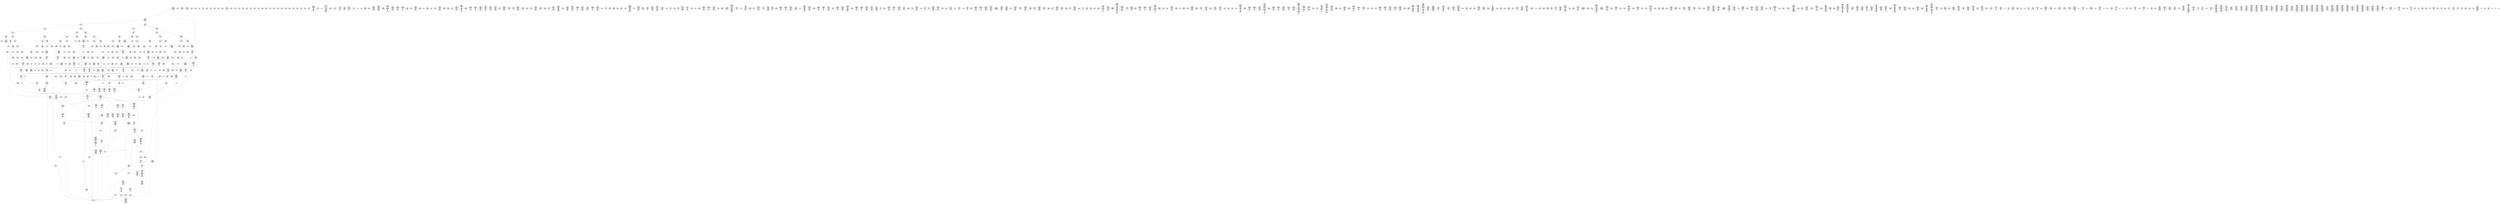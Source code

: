 /* Generated by GvGen v.1.0 (https://www.github.com/stricaud/gvgen) */

digraph G {
compound=true;
   node1 [label="[anywhere]"];
   node2 [label="# 0x0
PUSHX Data
PUSHX Data
MSTORE
PUSHX LogicData
CALLDATASIZE
LT
PUSHX Data
JUMPI
"];
   node3 [label="# 0xd
PUSHX Data
CALLDATALOAD
PUSHX BitData
SHR
PUSHX LogicData
GT
PUSHX Data
JUMPI
"];
   node4 [label="# 0x1e
PUSHX LogicData
GT
PUSHX Data
JUMPI
"];
   node5 [label="# 0x29
PUSHX LogicData
GT
PUSHX Data
JUMPI
"];
   node6 [label="# 0x34
PUSHX LogicData
EQ
PUSHX Data
JUMPI
"];
   node7 [label="# 0x3f
PUSHX LogicData
EQ
PUSHX Data
JUMPI
"];
   node8 [label="# 0x4a
PUSHX LogicData
EQ
PUSHX Data
JUMPI
"];
   node9 [label="# 0x55
PUSHX LogicData
EQ
PUSHX Data
JUMPI
"];
   node10 [label="# 0x60
PUSHX LogicData
EQ
PUSHX Data
JUMPI
"];
   node11 [label="# 0x6b
PUSHX LogicData
EQ
PUSHX Data
JUMPI
"];
   node12 [label="# 0x76
PUSHX Data
JUMP
"];
   node13 [label="# 0x7a
JUMPDEST
PUSHX LogicData
EQ
PUSHX Data
JUMPI
"];
   node14 [label="# 0x86
PUSHX LogicData
EQ
PUSHX Data
JUMPI
"];
   node15 [label="# 0x91
PUSHX LogicData
EQ
PUSHX Data
JUMPI
"];
   node16 [label="# 0x9c
PUSHX LogicData
EQ
PUSHX Data
JUMPI
"];
   node17 [label="# 0xa7
PUSHX LogicData
EQ
PUSHX Data
JUMPI
"];
   node18 [label="# 0xb2
PUSHX LogicData
EQ
PUSHX Data
JUMPI
"];
   node19 [label="# 0xbd
PUSHX Data
JUMP
"];
   node20 [label="# 0xc1
JUMPDEST
PUSHX LogicData
GT
PUSHX Data
JUMPI
"];
   node21 [label="# 0xcd
PUSHX LogicData
EQ
PUSHX Data
JUMPI
"];
   node22 [label="# 0xd8
PUSHX LogicData
EQ
PUSHX Data
JUMPI
"];
   node23 [label="# 0xe3
PUSHX LogicData
EQ
PUSHX Data
JUMPI
"];
   node24 [label="# 0xee
PUSHX LogicData
EQ
PUSHX Data
JUMPI
"];
   node25 [label="# 0xf9
PUSHX LogicData
EQ
PUSHX Data
JUMPI
"];
   node26 [label="# 0x104
PUSHX LogicData
EQ
PUSHX Data
JUMPI
"];
   node27 [label="# 0x10f
PUSHX Data
JUMP
"];
   node28 [label="# 0x113
JUMPDEST
PUSHX LogicData
EQ
PUSHX Data
JUMPI
"];
   node29 [label="# 0x11f
PUSHX LogicData
EQ
PUSHX Data
JUMPI
"];
   node30 [label="# 0x12a
PUSHX LogicData
EQ
PUSHX Data
JUMPI
"];
   node31 [label="# 0x135
PUSHX LogicData
EQ
PUSHX Data
JUMPI
"];
   node32 [label="# 0x140
PUSHX LogicData
EQ
PUSHX Data
JUMPI
"];
   node33 [label="# 0x14b
PUSHX Data
JUMP
"];
   node34 [label="# 0x14f
JUMPDEST
PUSHX LogicData
GT
PUSHX Data
JUMPI
"];
   node35 [label="# 0x15b
PUSHX LogicData
GT
PUSHX Data
JUMPI
"];
   node36 [label="# 0x166
PUSHX LogicData
EQ
PUSHX Data
JUMPI
"];
   node37 [label="# 0x171
PUSHX LogicData
EQ
PUSHX Data
JUMPI
"];
   node38 [label="# 0x17c
PUSHX LogicData
EQ
PUSHX Data
JUMPI
"];
   node39 [label="# 0x187
PUSHX LogicData
EQ
PUSHX Data
JUMPI
"];
   node40 [label="# 0x192
PUSHX LogicData
EQ
PUSHX Data
JUMPI
"];
   node41 [label="# 0x19d
PUSHX LogicData
EQ
PUSHX Data
JUMPI
"];
   node42 [label="# 0x1a8
PUSHX Data
JUMP
"];
   node43 [label="# 0x1ac
JUMPDEST
PUSHX LogicData
EQ
PUSHX Data
JUMPI
"];
   node44 [label="# 0x1b8
PUSHX LogicData
EQ
PUSHX Data
JUMPI
"];
   node45 [label="# 0x1c3
PUSHX LogicData
EQ
PUSHX Data
JUMPI
"];
   node46 [label="# 0x1ce
PUSHX LogicData
EQ
PUSHX Data
JUMPI
"];
   node47 [label="# 0x1d9
PUSHX LogicData
EQ
PUSHX Data
JUMPI
"];
   node48 [label="# 0x1e4
PUSHX Data
JUMP
"];
   node49 [label="# 0x1e8
JUMPDEST
PUSHX LogicData
GT
PUSHX Data
JUMPI
"];
   node50 [label="# 0x1f4
PUSHX LogicData
EQ
PUSHX Data
JUMPI
"];
   node51 [label="# 0x1ff
PUSHX LogicData
EQ
PUSHX Data
JUMPI
"];
   node52 [label="# 0x20a
PUSHX LogicData
EQ
PUSHX Data
JUMPI
"];
   node53 [label="# 0x215
PUSHX LogicData
EQ
PUSHX Data
JUMPI
"];
   node54 [label="# 0x220
PUSHX LogicData
EQ
PUSHX Data
JUMPI
"];
   node55 [label="# 0x22b
PUSHX LogicData
EQ
PUSHX Data
JUMPI
"];
   node56 [label="# 0x236
PUSHX Data
JUMP
"];
   node57 [label="# 0x23a
JUMPDEST
PUSHX LogicData
EQ
PUSHX Data
JUMPI
"];
   node58 [label="# 0x246
PUSHX LogicData
EQ
PUSHX Data
JUMPI
"];
   node59 [label="# 0x251
PUSHX LogicData
EQ
PUSHX Data
JUMPI
"];
   node60 [label="# 0x25c
PUSHX LogicData
EQ
PUSHX Data
JUMPI
"];
   node61 [label="# 0x267
PUSHX LogicData
EQ
PUSHX Data
JUMPI
"];
   node62 [label="# 0x272
JUMPDEST
PUSHX Data
REVERT
"];
   node63 [label="# 0x277
JUMPDEST
CALLVALUE
ISZERO
PUSHX Data
JUMPI
"];
   node64 [label="# 0x27f
PUSHX Data
REVERT
"];
   node65 [label="# 0x283
JUMPDEST
PUSHX Data
PUSHX Data
CALLDATASIZE
PUSHX Data
PUSHX Data
JUMP
"];
   node66 [label="# 0x292
JUMPDEST
PUSHX Data
JUMP
"];
   node67 [label="# 0x297
JUMPDEST
PUSHX MemData
MLOAD
PUSHX Data
PUSHX Data
JUMP
"];
   node68 [label="# 0x2a4
JUMPDEST
PUSHX MemData
MLOAD
SUB
RETURN
"];
   node69 [label="# 0x2ad
JUMPDEST
CALLVALUE
ISZERO
PUSHX Data
JUMPI
"];
   node70 [label="# 0x2b5
PUSHX Data
REVERT
"];
   node71 [label="# 0x2b9
JUMPDEST
PUSHX Data
PUSHX Data
JUMP
"];
   node72 [label="# 0x2c2
JUMPDEST
PUSHX MemData
MLOAD
PUSHX Data
PUSHX Data
JUMP
"];
   node73 [label="# 0x2cf
JUMPDEST
CALLVALUE
ISZERO
PUSHX Data
JUMPI
"];
   node74 [label="# 0x2d7
PUSHX Data
REVERT
"];
   node75 [label="# 0x2db
JUMPDEST
PUSHX Data
PUSHX Data
CALLDATASIZE
PUSHX Data
PUSHX Data
JUMP
"];
   node76 [label="# 0x2ea
JUMPDEST
PUSHX Data
JUMP
"];
   node77 [label="# 0x2ef
JUMPDEST
PUSHX MemData
MLOAD
PUSHX Data
PUSHX Data
JUMP
"];
   node78 [label="# 0x2fc
JUMPDEST
CALLVALUE
ISZERO
PUSHX Data
JUMPI
"];
   node79 [label="# 0x304
PUSHX Data
REVERT
"];
   node80 [label="# 0x308
JUMPDEST
PUSHX Data
PUSHX Data
CALLDATASIZE
PUSHX Data
PUSHX Data
JUMP
"];
   node81 [label="# 0x317
JUMPDEST
PUSHX Data
JUMP
"];
   node82 [label="# 0x31c
JUMPDEST
STOP
"];
   node83 [label="# 0x31e
JUMPDEST
CALLVALUE
ISZERO
PUSHX Data
JUMPI
"];
   node84 [label="# 0x326
PUSHX Data
REVERT
"];
   node85 [label="# 0x32a
JUMPDEST
PUSHX Data
PUSHX Data
JUMP
"];
   node86 [label="# 0x333
JUMPDEST
PUSHX MemData
MLOAD
PUSHX Data
PUSHX Data
JUMP
"];
   node87 [label="# 0x340
JUMPDEST
CALLVALUE
ISZERO
PUSHX Data
JUMPI
"];
   node88 [label="# 0x348
PUSHX Data
REVERT
"];
   node89 [label="# 0x34c
JUMPDEST
PUSHX Data
PUSHX Data
CALLDATASIZE
PUSHX Data
PUSHX Data
JUMP
"];
   node90 [label="# 0x35b
JUMPDEST
PUSHX Data
JUMP
"];
   node91 [label="# 0x360
JUMPDEST
CALLVALUE
ISZERO
PUSHX Data
JUMPI
"];
   node92 [label="# 0x368
PUSHX Data
REVERT
"];
   node93 [label="# 0x36c
JUMPDEST
PUSHX Data
PUSHX Data
CALLDATASIZE
PUSHX Data
PUSHX Data
JUMP
"];
   node94 [label="# 0x37b
JUMPDEST
PUSHX Data
JUMP
"];
   node95 [label="# 0x380
JUMPDEST
CALLVALUE
ISZERO
PUSHX Data
JUMPI
"];
   node96 [label="# 0x388
PUSHX Data
REVERT
"];
   node97 [label="# 0x38c
JUMPDEST
PUSHX Data
PUSHX Data
JUMP
"];
   node98 [label="# 0x395
JUMPDEST
CALLVALUE
ISZERO
PUSHX Data
JUMPI
"];
   node99 [label="# 0x39d
PUSHX Data
REVERT
"];
   node100 [label="# 0x3a1
JUMPDEST
PUSHX Data
PUSHX Data
CALLDATASIZE
PUSHX Data
PUSHX Data
JUMP
"];
   node101 [label="# 0x3b0
JUMPDEST
PUSHX Data
JUMP
"];
   node102 [label="# 0x3b5
JUMPDEST
PUSHX Data
PUSHX Data
CALLDATASIZE
PUSHX Data
PUSHX Data
JUMP
"];
   node103 [label="# 0x3c3
JUMPDEST
PUSHX Data
JUMP
"];
   node104 [label="# 0x3c8
JUMPDEST
CALLVALUE
ISZERO
PUSHX Data
JUMPI
"];
   node105 [label="# 0x3d0
PUSHX Data
REVERT
"];
   node106 [label="# 0x3d4
JUMPDEST
PUSHX Data
PUSHX Data
JUMP
"];
   node107 [label="# 0x3dd
JUMPDEST
CALLVALUE
ISZERO
PUSHX Data
JUMPI
"];
   node108 [label="# 0x3e5
PUSHX Data
REVERT
"];
   node109 [label="# 0x3e9
JUMPDEST
PUSHX Data
PUSHX Data
CALLDATASIZE
PUSHX Data
PUSHX Data
JUMP
"];
   node110 [label="# 0x3f8
JUMPDEST
PUSHX Data
JUMP
"];
   node111 [label="# 0x3fd
JUMPDEST
CALLVALUE
ISZERO
PUSHX Data
JUMPI
"];
   node112 [label="# 0x405
PUSHX Data
REVERT
"];
   node113 [label="# 0x409
JUMPDEST
PUSHX Data
PUSHX Data
CALLDATASIZE
PUSHX Data
PUSHX Data
JUMP
"];
   node114 [label="# 0x418
JUMPDEST
PUSHX Data
JUMP
"];
   node115 [label="# 0x41d
JUMPDEST
PUSHX MemData
MLOAD
PUSHX Data
PUSHX Data
JUMP
"];
   node116 [label="# 0x42a
JUMPDEST
CALLVALUE
ISZERO
PUSHX Data
JUMPI
"];
   node117 [label="# 0x432
PUSHX Data
REVERT
"];
   node118 [label="# 0x436
JUMPDEST
PUSHX Data
PUSHX Data
CALLDATASIZE
PUSHX Data
PUSHX Data
JUMP
"];
   node119 [label="# 0x445
JUMPDEST
PUSHX Data
JUMP
"];
   node120 [label="# 0x44a
JUMPDEST
CALLVALUE
ISZERO
PUSHX Data
JUMPI
"];
   node121 [label="# 0x452
PUSHX Data
REVERT
"];
   node122 [label="# 0x456
JUMPDEST
PUSHX Data
PUSHX Data
CALLDATASIZE
PUSHX Data
PUSHX Data
JUMP
"];
   node123 [label="# 0x465
JUMPDEST
PUSHX Data
JUMP
"];
   node124 [label="# 0x46a
JUMPDEST
CALLVALUE
ISZERO
PUSHX Data
JUMPI
"];
   node125 [label="# 0x472
PUSHX Data
REVERT
"];
   node126 [label="# 0x476
JUMPDEST
PUSHX Data
PUSHX Data
CALLDATASIZE
PUSHX Data
PUSHX Data
JUMP
"];
   node127 [label="# 0x485
JUMPDEST
PUSHX Data
JUMP
"];
   node128 [label="# 0x48a
JUMPDEST
CALLVALUE
ISZERO
PUSHX Data
JUMPI
"];
   node129 [label="# 0x492
PUSHX Data
REVERT
"];
   node130 [label="# 0x496
JUMPDEST
PUSHX Data
PUSHX Data
CALLDATASIZE
PUSHX Data
PUSHX Data
JUMP
"];
   node131 [label="# 0x4a5
JUMPDEST
PUSHX Data
JUMP
"];
   node132 [label="# 0x4aa
JUMPDEST
CALLVALUE
ISZERO
PUSHX Data
JUMPI
"];
   node133 [label="# 0x4b2
PUSHX Data
REVERT
"];
   node134 [label="# 0x4b6
JUMPDEST
PUSHX Data
PUSHX Data
CALLDATASIZE
PUSHX Data
PUSHX Data
JUMP
"];
   node135 [label="# 0x4c5
JUMPDEST
PUSHX Data
JUMP
"];
   node136 [label="# 0x4ca
JUMPDEST
CALLVALUE
ISZERO
PUSHX Data
JUMPI
"];
   node137 [label="# 0x4d2
PUSHX Data
REVERT
"];
   node138 [label="# 0x4d6
JUMPDEST
PUSHX Data
PUSHX Data
CALLDATASIZE
PUSHX Data
PUSHX Data
JUMP
"];
   node139 [label="# 0x4e5
JUMPDEST
PUSHX Data
JUMP
"];
   node140 [label="# 0x4ea
JUMPDEST
CALLVALUE
ISZERO
PUSHX Data
JUMPI
"];
   node141 [label="# 0x4f2
PUSHX Data
REVERT
"];
   node142 [label="# 0x4f6
JUMPDEST
PUSHX Data
PUSHX Data
CALLDATASIZE
PUSHX Data
PUSHX Data
JUMP
"];
   node143 [label="# 0x505
JUMPDEST
PUSHX Data
JUMP
"];
   node144 [label="# 0x50a
JUMPDEST
CALLVALUE
ISZERO
PUSHX Data
JUMPI
"];
   node145 [label="# 0x512
PUSHX Data
REVERT
"];
   node146 [label="# 0x516
JUMPDEST
PUSHX Data
PUSHX Data
CALLDATASIZE
PUSHX Data
PUSHX Data
JUMP
"];
   node147 [label="# 0x525
JUMPDEST
PUSHX Data
JUMP
"];
   node148 [label="# 0x52a
JUMPDEST
CALLVALUE
ISZERO
PUSHX Data
JUMPI
"];
   node149 [label="# 0x532
PUSHX Data
REVERT
"];
   node150 [label="# 0x536
JUMPDEST
PUSHX Data
PUSHX Data
JUMP
"];
   node151 [label="# 0x53f
JUMPDEST
CALLVALUE
ISZERO
PUSHX Data
JUMPI
"];
   node152 [label="# 0x547
PUSHX Data
REVERT
"];
   node153 [label="# 0x54b
JUMPDEST
PUSHX Data
PUSHX Data
JUMP
"];
   node154 [label="# 0x554
JUMPDEST
CALLVALUE
ISZERO
PUSHX Data
JUMPI
"];
   node155 [label="# 0x55c
PUSHX Data
REVERT
"];
   node156 [label="# 0x560
JUMPDEST
PUSHX Data
PUSHX Data
CALLDATASIZE
PUSHX Data
PUSHX Data
JUMP
"];
   node157 [label="# 0x56f
JUMPDEST
PUSHX Data
JUMP
"];
   node158 [label="# 0x574
JUMPDEST
CALLVALUE
ISZERO
PUSHX Data
JUMPI
"];
   node159 [label="# 0x57c
PUSHX Data
REVERT
"];
   node160 [label="# 0x580
JUMPDEST
PUSHX Data
PUSHX Data
CALLDATASIZE
PUSHX Data
PUSHX Data
JUMP
"];
   node161 [label="# 0x58f
JUMPDEST
PUSHX Data
JUMP
"];
   node162 [label="# 0x594
JUMPDEST
CALLVALUE
ISZERO
PUSHX Data
JUMPI
"];
   node163 [label="# 0x59c
PUSHX Data
REVERT
"];
   node164 [label="# 0x5a0
JUMPDEST
PUSHX Data
PUSHX Data
JUMP
"];
   node165 [label="# 0x5a9
JUMPDEST
PUSHX MemData
MLOAD
PUSHX Data
PUSHX Data
JUMP
"];
   node166 [label="# 0x5b6
JUMPDEST
CALLVALUE
ISZERO
PUSHX Data
JUMPI
"];
   node167 [label="# 0x5be
PUSHX Data
REVERT
"];
   node168 [label="# 0x5c2
JUMPDEST
PUSHX Data
PUSHX Data
JUMP
"];
   node169 [label="# 0x5cb
JUMPDEST
CALLVALUE
ISZERO
PUSHX Data
JUMPI
"];
   node170 [label="# 0x5d3
PUSHX Data
REVERT
"];
   node171 [label="# 0x5d7
JUMPDEST
PUSHX Data
PUSHX Data
CALLDATASIZE
PUSHX Data
PUSHX Data
JUMP
"];
   node172 [label="# 0x5e6
JUMPDEST
PUSHX Data
JUMP
"];
   node173 [label="# 0x5eb
JUMPDEST
CALLVALUE
ISZERO
PUSHX Data
JUMPI
"];
   node174 [label="# 0x5f3
PUSHX Data
REVERT
"];
   node175 [label="# 0x5f7
JUMPDEST
PUSHX Data
PUSHX Data
CALLDATASIZE
PUSHX Data
PUSHX Data
JUMP
"];
   node176 [label="# 0x606
JUMPDEST
PUSHX Data
JUMP
"];
   node177 [label="# 0x60b
JUMPDEST
CALLVALUE
ISZERO
PUSHX Data
JUMPI
"];
   node178 [label="# 0x613
PUSHX Data
REVERT
"];
   node179 [label="# 0x617
JUMPDEST
PUSHX Data
PUSHX Data
JUMP
"];
   node180 [label="# 0x620
JUMPDEST
CALLVALUE
ISZERO
PUSHX Data
JUMPI
"];
   node181 [label="# 0x628
PUSHX Data
REVERT
"];
   node182 [label="# 0x62c
JUMPDEST
PUSHX Data
PUSHX Data
JUMP
"];
   node183 [label="# 0x635
JUMPDEST
CALLVALUE
ISZERO
PUSHX Data
JUMPI
"];
   node184 [label="# 0x63d
PUSHX Data
REVERT
"];
   node185 [label="# 0x641
JUMPDEST
PUSHX Data
PUSHX Data
JUMP
"];
   node186 [label="# 0x64a
JUMPDEST
PUSHX Data
PUSHX Data
CALLDATASIZE
PUSHX Data
PUSHX Data
JUMP
"];
   node187 [label="# 0x658
JUMPDEST
PUSHX Data
JUMP
"];
   node188 [label="# 0x65d
JUMPDEST
CALLVALUE
ISZERO
PUSHX Data
JUMPI
"];
   node189 [label="# 0x665
PUSHX Data
REVERT
"];
   node190 [label="# 0x669
JUMPDEST
PUSHX Data
PUSHX Data
CALLDATASIZE
PUSHX Data
PUSHX Data
JUMP
"];
   node191 [label="# 0x678
JUMPDEST
PUSHX Data
JUMP
"];
   node192 [label="# 0x67d
JUMPDEST
CALLVALUE
ISZERO
PUSHX Data
JUMPI
"];
   node193 [label="# 0x685
PUSHX Data
REVERT
"];
   node194 [label="# 0x689
JUMPDEST
PUSHX Data
PUSHX Data
JUMP
"];
   node195 [label="# 0x692
JUMPDEST
CALLVALUE
ISZERO
PUSHX Data
JUMPI
"];
   node196 [label="# 0x69a
PUSHX Data
REVERT
"];
   node197 [label="# 0x69e
JUMPDEST
PUSHX Data
PUSHX Data
CALLDATASIZE
PUSHX Data
PUSHX Data
JUMP
"];
   node198 [label="# 0x6ad
JUMPDEST
PUSHX Data
JUMP
"];
   node199 [label="# 0x6b2
JUMPDEST
CALLVALUE
ISZERO
PUSHX Data
JUMPI
"];
   node200 [label="# 0x6ba
PUSHX Data
REVERT
"];
   node201 [label="# 0x6be
JUMPDEST
PUSHX Data
PUSHX Data
CALLDATASIZE
PUSHX Data
PUSHX Data
JUMP
"];
   node202 [label="# 0x6cd
JUMPDEST
PUSHX Data
JUMP
"];
   node203 [label="# 0x6d2
JUMPDEST
CALLVALUE
ISZERO
PUSHX Data
JUMPI
"];
   node204 [label="# 0x6da
PUSHX Data
REVERT
"];
   node205 [label="# 0x6de
JUMPDEST
PUSHX Data
PUSHX Data
CALLDATASIZE
PUSHX Data
PUSHX Data
JUMP
"];
   node206 [label="# 0x6ed
JUMPDEST
PUSHX Data
JUMP
"];
   node207 [label="# 0x6f2
JUMPDEST
CALLVALUE
ISZERO
PUSHX Data
JUMPI
"];
   node208 [label="# 0x6fa
PUSHX Data
REVERT
"];
   node209 [label="# 0x6fe
JUMPDEST
PUSHX Data
PUSHX Data
CALLDATASIZE
PUSHX Data
PUSHX Data
JUMP
"];
   node210 [label="# 0x70d
JUMPDEST
PUSHX Data
JUMP
"];
   node211 [label="# 0x712
JUMPDEST
CALLVALUE
ISZERO
PUSHX Data
JUMPI
"];
   node212 [label="# 0x71a
PUSHX Data
REVERT
"];
   node213 [label="# 0x71e
JUMPDEST
PUSHX Data
PUSHX Data
JUMP
"];
   node214 [label="# 0x727
JUMPDEST
CALLVALUE
ISZERO
PUSHX Data
JUMPI
"];
   node215 [label="# 0x72f
PUSHX Data
REVERT
"];
   node216 [label="# 0x733
JUMPDEST
PUSHX Data
PUSHX Data
JUMP
"];
   node217 [label="# 0x73c
JUMPDEST
CALLVALUE
ISZERO
PUSHX Data
JUMPI
"];
   node218 [label="# 0x744
PUSHX Data
REVERT
"];
   node219 [label="# 0x748
JUMPDEST
PUSHX Data
PUSHX Data
CALLDATASIZE
PUSHX Data
PUSHX Data
JUMP
"];
   node220 [label="# 0x757
JUMPDEST
PUSHX Data
JUMP
"];
   node221 [label="# 0x75c
JUMPDEST
CALLVALUE
ISZERO
PUSHX Data
JUMPI
"];
   node222 [label="# 0x764
PUSHX Data
REVERT
"];
   node223 [label="# 0x768
JUMPDEST
PUSHX Data
PUSHX Data
CALLDATASIZE
PUSHX Data
PUSHX Data
JUMP
"];
   node224 [label="# 0x777
JUMPDEST
PUSHX Data
JUMP
"];
   node225 [label="# 0x77c
JUMPDEST
CALLVALUE
ISZERO
PUSHX Data
JUMPI
"];
   node226 [label="# 0x784
PUSHX Data
REVERT
"];
   node227 [label="# 0x788
JUMPDEST
PUSHX Data
PUSHX Data
CALLDATASIZE
PUSHX Data
PUSHX Data
JUMP
"];
   node228 [label="# 0x797
JUMPDEST
PUSHX Data
JUMP
"];
   node229 [label="# 0x79c
JUMPDEST
CALLVALUE
ISZERO
PUSHX Data
JUMPI
"];
   node230 [label="# 0x7a4
PUSHX Data
REVERT
"];
   node231 [label="# 0x7a8
JUMPDEST
PUSHX Data
PUSHX Data
JUMP
"];
   node232 [label="# 0x7b1
JUMPDEST
PUSHX Data
PUSHX ArithData
PUSHX BitData
PUSHX BitData
SHL
SUB
NOT
AND
PUSHX BitData
PUSHX BitData
SHL
EQ
PUSHX Data
JUMPI
"];
   node233 [label="# 0x7cd
PUSHX Data
PUSHX Data
JUMP
"];
   node234 [label="# 0x7d6
JUMPDEST
"];
   node235 [label="# 0x7d9
JUMPDEST
JUMP
"];
   node236 [label="# 0x7de
JUMPDEST
PUSHX Data
PUSHX StorData
SLOAD
PUSHX Data
PUSHX Data
JUMP
"];
   node237 [label="# 0x7ed
JUMPDEST
PUSHX ArithData
ADD
PUSHX ArithData
DIV
MUL
PUSHX ArithData
ADD
PUSHX MemData
MLOAD
ADD
PUSHX Data
MSTORE
MSTORE
PUSHX ArithData
ADD
SLOAD
PUSHX Data
PUSHX Data
JUMP
"];
   node238 [label="# 0x819
JUMPDEST
ISZERO
PUSHX Data
JUMPI
"];
   node239 [label="# 0x820
PUSHX LogicData
LT
PUSHX Data
JUMPI
"];
   node240 [label="# 0x828
PUSHX ArithData
SLOAD
DIV
MUL
MSTORE
PUSHX ArithData
ADD
PUSHX Data
JUMP
"];
   node241 [label="# 0x83b
JUMPDEST
ADD
PUSHX Data
MSTORE
PUSHX Data
PUSHX Data
SHA3
"];
   node242 [label="# 0x849
JUMPDEST
SLOAD
MSTORE
PUSHX ArithData
ADD
PUSHX ArithData
ADD
GT
PUSHX Data
JUMPI
"];
   node243 [label="# 0x85d
SUB
PUSHX BitData
AND
ADD
"];
   node244 [label="# 0x866
JUMPDEST
"];
   node245 [label="# 0x86e
JUMPDEST
JUMP
"];
   node246 [label="# 0x871
JUMPDEST
PUSHX Data
PUSHX Data
PUSHX Data
JUMP
"];
   node247 [label="# 0x87c
JUMPDEST
PUSHX Data
JUMPI
"];
   node248 [label="# 0x881
PUSHX MemData
MLOAD
PUSHX BitData
PUSHX BitData
SHL
MSTORE
PUSHX ArithData
ADD
PUSHX Data
PUSHX Data
JUMP
"];
   node249 [label="# 0x898
JUMPDEST
PUSHX MemData
MLOAD
SUB
REVERT
"];
   node250 [label="# 0x8a1
JUMPDEST
PUSHX Data
MSTORE
PUSHX Data
PUSHX Data
MSTORE
PUSHX Data
SHA3
SLOAD
PUSHX ArithData
PUSHX BitData
PUSHX BitData
SHL
SUB
AND
JUMP
"];
   node251 [label="# 0x8bd
JUMPDEST
PUSHX Data
PUSHX Data
PUSHX Data
JUMP
"];
   node252 [label="# 0x8c8
JUMPDEST
PUSHX ArithData
PUSHX BitData
PUSHX BitData
SHL
SUB
AND
PUSHX ArithData
PUSHX BitData
PUSHX BitData
SHL
SUB
AND
EQ
ISZERO
PUSHX Data
JUMPI
"];
   node253 [label="# 0x8e5
PUSHX MemData
MLOAD
PUSHX BitData
PUSHX BitData
SHL
MSTORE
PUSHX ArithData
ADD
PUSHX Data
PUSHX Data
JUMP
"];
   node254 [label="# 0x8fc
JUMPDEST
PUSHX ArithData
PUSHX BitData
PUSHX BitData
SHL
SUB
AND
PUSHX Data
PUSHX Data
JUMP
"];
   node255 [label="# 0x90e
JUMPDEST
PUSHX ArithData
PUSHX BitData
PUSHX BitData
SHL
SUB
AND
EQ
PUSHX Data
JUMPI
"];
   node256 [label="# 0x91e
PUSHX Data
PUSHX Data
PUSHX Data
JUMP
"];
   node257 [label="# 0x92a
JUMPDEST
PUSHX Data
JUMPI
"];
   node258 [label="# 0x92f
PUSHX MemData
MLOAD
PUSHX BitData
PUSHX BitData
SHL
MSTORE
PUSHX ArithData
ADD
PUSHX Data
PUSHX Data
JUMP
"];
   node259 [label="# 0x946
JUMPDEST
PUSHX Data
PUSHX Data
JUMP
"];
   node260 [label="# 0x950
JUMPDEST
JUMP
"];
   node261 [label="# 0x955
JUMPDEST
PUSHX StorData
SLOAD
JUMP
"];
   node262 [label="# 0x95b
JUMPDEST
PUSHX Data
PUSHX Data
PUSHX Data
JUMP
"];
   node263 [label="# 0x966
JUMPDEST
PUSHX Data
JUMP
"];
   node264 [label="# 0x96c
JUMPDEST
PUSHX Data
JUMPI
"];
   node265 [label="# 0x971
PUSHX MemData
MLOAD
PUSHX BitData
PUSHX BitData
SHL
MSTORE
PUSHX ArithData
ADD
PUSHX Data
PUSHX Data
JUMP
"];
   node266 [label="# 0x988
JUMPDEST
PUSHX Data
PUSHX Data
JUMP
"];
   node267 [label="# 0x993
JUMPDEST
PUSHX Data
PUSHX Data
PUSHX Data
JUMP
"];
   node268 [label="# 0x99e
JUMPDEST
LT
PUSHX Data
JUMPI
"];
   node269 [label="# 0x9a5
PUSHX MemData
MLOAD
PUSHX BitData
PUSHX BitData
SHL
MSTORE
PUSHX ArithData
ADD
PUSHX Data
PUSHX Data
JUMP
"];
   node270 [label="# 0x9bc
JUMPDEST
PUSHX ArithData
PUSHX BitData
PUSHX BitData
SHL
SUB
AND
PUSHX Data
MSTORE
PUSHX Data
PUSHX Data
MSTORE
PUSHX Data
SHA3
MSTORE
MSTORE
SHA3
SLOAD
JUMP
"];
   node271 [label="# 0x9e5
JUMPDEST
PUSHX StorData
SLOAD
JUMP
"];
   node272 [label="# 0x9eb
JUMPDEST
PUSHX Data
PUSHX Data
JUMP
"];
   node273 [label="# 0x9f3
JUMPDEST
PUSHX ArithData
PUSHX BitData
PUSHX BitData
SHL
SUB
AND
PUSHX Data
PUSHX Data
JUMP
"];
   node274 [label="# 0xa04
JUMPDEST
PUSHX ArithData
PUSHX BitData
PUSHX BitData
SHL
SUB
AND
EQ
PUSHX Data
JUMPI
"];
   node275 [label="# 0xa13
PUSHX MemData
MLOAD
PUSHX BitData
PUSHX BitData
SHL
MSTORE
PUSHX ArithData
ADD
PUSHX Data
PUSHX Data
JUMP
"];
   node276 [label="# 0xa2a
JUMPDEST
PUSHX Data
SSTORE
PUSHX Data
SSTORE
PUSHX StorData
SLOAD
PUSHX BitData
NOT
AND
PUSHX BitData
OR
SSTORE
JUMP
"];
   node277 [label="# 0xa42
JUMPDEST
PUSHX Data
PUSHX StorData
SLOAD
PUSHX BitData
AND
PUSHX LogicData
GT
ISZERO
PUSHX Data
JUMPI
"];
   node278 [label="# 0xa54
PUSHX BitData
PUSHX BitData
SHL
PUSHX Data
MSTORE
PUSHX Data
PUSHX Data
MSTORE
PUSHX Data
PUSHX Data
REVERT
"];
   node279 [label="# 0xa69
JUMPDEST
EQ
ISZERO
PUSHX Data
JUMPI
"];
   node280 [label="# 0xa70
PUSHX MemData
MLOAD
PUSHX BitData
PUSHX BitData
SHL
MSTORE
PUSHX ArithData
ADD
PUSHX Data
PUSHX Data
JUMP
"];
   node281 [label="# 0xa87
JUMPDEST
PUSHX StorData
SLOAD
PUSHX Data
PUSHX Data
JUMP
"];
   node282 [label="# 0xa95
JUMPDEST
CALLVALUE
LT
ISZERO
PUSHX Data
JUMPI
"];
   node283 [label="# 0xa9d
PUSHX MemData
MLOAD
PUSHX BitData
PUSHX BitData
SHL
MSTORE
PUSHX ArithData
ADD
PUSHX Data
PUSHX Data
JUMP
"];
   node284 [label="# 0xab4
JUMPDEST
PUSHX StorData
SLOAD
PUSHX Data
PUSHX Data
JUMP
"];
   node285 [label="# 0xac0
JUMPDEST
PUSHX Data
PUSHX Data
JUMP
"];
   node286 [label="# 0xaca
JUMPDEST
GT
ISZERO
PUSHX Data
JUMPI
"];
   node287 [label="# 0xad1
PUSHX MemData
MLOAD
PUSHX BitData
PUSHX BitData
SHL
MSTORE
PUSHX ArithData
ADD
PUSHX Data
PUSHX Data
JUMP
"];
   node288 [label="# 0xae8
JUMPDEST
PUSHX StorData
SLOAD
PUSHX Data
PUSHX Data
JUMP
"];
   node289 [label="# 0xaf4
JUMPDEST
PUSHX Data
PUSHX Data
JUMP
"];
   node290 [label="# 0xafe
JUMPDEST
GT
ISZERO
PUSHX Data
JUMPI
"];
   node291 [label="# 0xb05
PUSHX MemData
MLOAD
PUSHX BitData
PUSHX BitData
SHL
MSTORE
PUSHX ArithData
ADD
PUSHX Data
PUSHX Data
JUMP
"];
   node292 [label="# 0xb1c
JUMPDEST
PUSHX ArithData
ADD
CALLDATALOAD
PUSHX Data
MSTORE
PUSHX Data
MSTORE
PUSHX Data
SHA3
SLOAD
CALLDATALOAD
PUSHX Data
PUSHX Data
JUMP
"];
   node293 [label="# 0xb3f
JUMPDEST
GT
ISZERO
PUSHX Data
JUMPI
"];
   node294 [label="# 0xb46
PUSHX MemData
MLOAD
PUSHX BitData
PUSHX BitData
SHL
MSTORE
PUSHX ArithData
ADD
PUSHX Data
PUSHX Data
JUMP
"];
   node295 [label="# 0xb5d
JUMPDEST
PUSHX StorData
SLOAD
PUSHX Data
DIV
PUSHX ArithData
PUSHX BitData
PUSHX BitData
SHL
SUB
AND
PUSHX Data
PUSHX Data
JUMP
"];
   node296 [label="# 0xb77
JUMPDEST
PUSHX ArithData
PUSHX BitData
PUSHX BitData
SHL
SUB
AND
EQ
PUSHX Data
JUMPI
"];
   node297 [label="# 0xb86
PUSHX MemData
MLOAD
PUSHX BitData
PUSHX BitData
SHL
MSTORE
PUSHX ArithData
ADD
PUSHX Data
PUSHX Data
JUMP
"];
   node298 [label="# 0xb9d
JUMPDEST
CALLER
PUSHX Data
PUSHX ArithData
ADD
PUSHX ArithData
ADD
PUSHX Data
JUMP
"];
   node299 [label="# 0xbae
JUMPDEST
PUSHX ArithData
PUSHX BitData
PUSHX BitData
SHL
SUB
AND
EQ
PUSHX Data
JUMPI
"];
   node300 [label="# 0xbbd
PUSHX MemData
MLOAD
PUSHX BitData
PUSHX BitData
SHL
MSTORE
PUSHX ArithData
ADD
PUSHX Data
PUSHX Data
JUMP
"];
   node301 [label="# 0xbd4
JUMPDEST
PUSHX Data
"];
   node302 [label="# 0xbd7
JUMPDEST
LT
ISZERO
PUSHX Data
JUMPI
"];
   node303 [label="# 0xbe0
PUSHX Data
CALLER
PUSHX Data
PUSHX Data
JUMP
"];
   node304 [label="# 0xbeb
JUMPDEST
PUSHX Data
PUSHX Data
PUSHX Data
JUMP
"];
   node305 [label="# 0xbf6
JUMPDEST
PUSHX Data
JUMP
"];
   node306 [label="# 0xbfb
JUMPDEST
PUSHX Data
PUSHX Data
JUMP
"];
   node307 [label="# 0xc05
JUMPDEST
PUSHX Data
JUMP
"];
   node308 [label="# 0xc0d
JUMPDEST
PUSHX Data
PUSHX ArithData
PUSHX ArithData
ADD
CALLDATALOAD
MSTORE
PUSHX ArithData
ADD
MSTORE
PUSHX ArithData
ADD
PUSHX Data
SHA3
PUSHX Data
SLOAD
PUSHX Data
PUSHX Data
JUMP
"];
   node309 [label="# 0xc35
JUMPDEST
SSTORE
JUMP
"];
   node310 [label="# 0xc3e
JUMPDEST
PUSHX Data
PUSHX Data
JUMP
"];
   node311 [label="# 0xc46
JUMPDEST
PUSHX ArithData
PUSHX BitData
PUSHX BitData
SHL
SUB
AND
PUSHX Data
PUSHX Data
JUMP
"];
   node312 [label="# 0xc57
JUMPDEST
PUSHX ArithData
PUSHX BitData
PUSHX BitData
SHL
SUB
AND
EQ
PUSHX Data
JUMPI
"];
   node313 [label="# 0xc66
PUSHX MemData
MLOAD
PUSHX BitData
PUSHX BitData
SHL
MSTORE
PUSHX ArithData
ADD
PUSHX Data
PUSHX Data
JUMP
"];
   node314 [label="# 0xc7d
JUMPDEST
PUSHX MemData
MLOAD
CALLER
SELFBALANCE
ISZERO
PUSHX ArithData
MUL
PUSHX Data
CALL
ISZERO
ISZERO
PUSHX Data
JUMPI
"];
   node315 [label="# 0xca0
RETURNDATASIZE
PUSHX Data
RETURNDATACOPY
RETURNDATASIZE
PUSHX Data
REVERT
"];
   node316 [label="# 0xca9
JUMPDEST
JUMP
"];
   node317 [label="# 0xcac
JUMPDEST
PUSHX Data
PUSHX MemData
MLOAD
PUSHX ArithData
ADD
PUSHX Data
MSTORE
PUSHX Data
MSTORE
PUSHX Data
JUMP
"];
   node318 [label="# 0xcc7
JUMPDEST
PUSHX Data
PUSHX Data
PUSHX Data
PUSHX Data
JUMP
"];
   node319 [label="# 0xcd4
JUMPDEST
PUSHX Data
PUSHX LogicData
GT
ISZERO
PUSHX Data
JUMPI
"];
   node320 [label="# 0xcea
PUSHX BitData
PUSHX BitData
SHL
PUSHX Data
MSTORE
PUSHX Data
PUSHX Data
MSTORE
PUSHX Data
PUSHX Data
REVERT
"];
   node321 [label="# 0xcff
JUMPDEST
PUSHX MemData
MLOAD
MSTORE
PUSHX ArithData
MUL
PUSHX ArithData
ADD
ADD
PUSHX Data
MSTORE
ISZERO
PUSHX Data
JUMPI
"];
   node322 [label="# 0xd19
PUSHX ArithData
ADD
PUSHX ArithData
MUL
CALLDATASIZE
CALLDATACOPY
ADD
"];
   node323 [label="# 0xd28
JUMPDEST
PUSHX Data
"];
   node324 [label="# 0xd2e
JUMPDEST
LT
ISZERO
PUSHX Data
JUMPI
"];
   node325 [label="# 0xd37
PUSHX Data
PUSHX Data
JUMP
"];
   node326 [label="# 0xd40
JUMPDEST
MLOAD
LT
PUSHX Data
JUMPI
"];
   node327 [label="# 0xd4b
PUSHX BitData
PUSHX BitData
SHL
PUSHX Data
MSTORE
PUSHX Data
PUSHX Data
MSTORE
PUSHX Data
PUSHX Data
REVERT
"];
   node328 [label="# 0xd60
JUMPDEST
PUSHX ArithData
MUL
ADD
ADD
MSTORE
PUSHX Data
PUSHX Data
JUMP
"];
   node329 [label="# 0xd75
JUMPDEST
PUSHX Data
JUMP
"];
   node330 [label="# 0xd7d
JUMPDEST
JUMP
"];
   node331 [label="# 0xd85
JUMPDEST
PUSHX Data
PUSHX Data
JUMP
"];
   node332 [label="# 0xd8d
JUMPDEST
PUSHX ArithData
PUSHX BitData
PUSHX BitData
SHL
SUB
AND
PUSHX Data
PUSHX Data
JUMP
"];
   node333 [label="# 0xd9e
JUMPDEST
PUSHX ArithData
PUSHX BitData
PUSHX BitData
SHL
SUB
AND
EQ
PUSHX Data
JUMPI
"];
   node334 [label="# 0xdad
PUSHX MemData
MLOAD
PUSHX BitData
PUSHX BitData
SHL
MSTORE
PUSHX ArithData
ADD
PUSHX Data
PUSHX Data
JUMP
"];
   node335 [label="# 0xdc4
JUMPDEST
PUSHX Data
SSTORE
JUMP
"];
   node336 [label="# 0xdc9
JUMPDEST
PUSHX Data
PUSHX Data
PUSHX Data
JUMP
"];
   node337 [label="# 0xdd5
JUMPDEST
PUSHX Data
PUSHX Data
PUSHX ArithData
ADD
PUSHX Data
JUMP
"];
   node338 [label="# 0xde8
JUMPDEST
PUSHX ArithData
ADD
PUSHX ArithData
DIV
MUL
PUSHX ArithData
ADD
PUSHX MemData
MLOAD
ADD
PUSHX Data
MSTORE
MSTORE
PUSHX ArithData
ADD
CALLDATACOPY
PUSHX Data
ADD
MSTORE
PUSHX Data
JUMP
"];
   node339 [label="# 0xe22
JUMPDEST
JUMP
"];
   node340 [label="# 0xe29
JUMPDEST
PUSHX StorData
SLOAD
LT
PUSHX Data
JUMPI
"];
   node341 [label="# 0xe35
PUSHX Data
REVERT
"];
   node342 [label="# 0xe39
JUMPDEST
PUSHX Data
MSTORE
PUSHX Data
SHA3
ADD
SLOAD
PUSHX ArithData
PUSHX BitData
PUSHX BitData
SHL
SUB
AND
JUMP
"];
   node343 [label="# 0xe53
JUMPDEST
PUSHX Data
PUSHX Data
PUSHX Data
JUMP
"];
   node344 [label="# 0xe5d
JUMPDEST
LT
PUSHX Data
JUMPI
"];
   node345 [label="# 0xe64
PUSHX MemData
MLOAD
PUSHX BitData
PUSHX BitData
SHL
MSTORE
PUSHX ArithData
ADD
PUSHX Data
PUSHX Data
JUMP
"];
   node346 [label="# 0xe7b
JUMPDEST
PUSHX StorData
SLOAD
LT
PUSHX Data
JUMPI
"];
   node347 [label="# 0xe87
PUSHX BitData
PUSHX BitData
SHL
PUSHX Data
MSTORE
PUSHX Data
PUSHX Data
MSTORE
PUSHX Data
PUSHX Data
REVERT
"];
   node348 [label="# 0xe9c
JUMPDEST
PUSHX Data
MSTORE
PUSHX Data
PUSHX Data
SHA3
ADD
SLOAD
JUMP
"];
   node349 [label="# 0xeae
JUMPDEST
PUSHX Data
PUSHX Data
JUMP
"];
   node350 [label="# 0xeb6
JUMPDEST
PUSHX ArithData
PUSHX BitData
PUSHX BitData
SHL
SUB
AND
PUSHX Data
PUSHX Data
JUMP
"];
   node351 [label="# 0xec7
JUMPDEST
PUSHX ArithData
PUSHX BitData
PUSHX BitData
SHL
SUB
AND
EQ
PUSHX Data
JUMPI
"];
   node352 [label="# 0xed6
PUSHX MemData
MLOAD
PUSHX BitData
PUSHX BitData
SHL
MSTORE
PUSHX ArithData
ADD
PUSHX Data
PUSHX Data
JUMP
"];
   node353 [label="# 0xeed
JUMPDEST
MLOAD
PUSHX Data
PUSHX Data
PUSHX ArithData
ADD
PUSHX Data
JUMP
"];
   node354 [label="# 0xf00
JUMPDEST
JUMP
"];
   node355 [label="# 0xf04
JUMPDEST
PUSHX Data
MSTORE
PUSHX Data
PUSHX Data
MSTORE
PUSHX Data
SHA3
SLOAD
PUSHX ArithData
PUSHX BitData
PUSHX BitData
SHL
SUB
AND
PUSHX Data
JUMPI
"];
   node356 [label="# 0xf22
PUSHX MemData
MLOAD
PUSHX BitData
PUSHX BitData
SHL
MSTORE
PUSHX ArithData
ADD
PUSHX Data
PUSHX Data
JUMP
"];
   node357 [label="# 0xf39
JUMPDEST
PUSHX Data
PUSHX Data
JUMP
"];
   node358 [label="# 0xf41
JUMPDEST
PUSHX ArithData
PUSHX BitData
PUSHX BitData
SHL
SUB
AND
PUSHX Data
PUSHX Data
JUMP
"];
   node359 [label="# 0xf52
JUMPDEST
PUSHX ArithData
PUSHX BitData
PUSHX BitData
SHL
SUB
AND
EQ
PUSHX Data
JUMPI
"];
   node360 [label="# 0xf61
PUSHX MemData
MLOAD
PUSHX BitData
PUSHX BitData
SHL
MSTORE
PUSHX ArithData
ADD
PUSHX Data
PUSHX Data
JUMP
"];
   node361 [label="# 0xf78
JUMPDEST
PUSHX Data
SSTORE
JUMP
"];
   node362 [label="# 0xf7d
JUMPDEST
PUSHX Data
PUSHX ArithData
PUSHX BitData
PUSHX BitData
SHL
SUB
AND
PUSHX Data
JUMPI
"];
   node363 [label="# 0xf8e
PUSHX MemData
MLOAD
PUSHX BitData
PUSHX BitData
SHL
MSTORE
PUSHX ArithData
ADD
PUSHX Data
PUSHX Data
JUMP
"];
   node364 [label="# 0xfa5
JUMPDEST
PUSHX ArithData
PUSHX BitData
PUSHX BitData
SHL
SUB
AND
PUSHX Data
MSTORE
PUSHX Data
PUSHX Data
MSTORE
PUSHX Data
SHA3
SLOAD
JUMP
"];
   node365 [label="# 0xfc1
JUMPDEST
PUSHX Data
PUSHX Data
PUSHX Data
JUMP
"];
   node366 [label="# 0xfcb
JUMPDEST
PUSHX ArithData
PUSHX BitData
PUSHX BitData
SHL
SUB
AND
PUSHX Data
PUSHX Data
JUMP
"];
   node367 [label="# 0xfdc
JUMPDEST
PUSHX ArithData
PUSHX BitData
PUSHX BitData
SHL
SUB
AND
EQ
PUSHX Data
JUMPI
"];
   node368 [label="# 0xfeb
PUSHX MemData
MLOAD
PUSHX BitData
PUSHX BitData
SHL
MSTORE
PUSHX ArithData
ADD
PUSHX Data
PUSHX Data
JUMP
"];
   node369 [label="# 0x1002
JUMPDEST
PUSHX StorData
SLOAD
PUSHX Data
PUSHX Data
JUMP
"];
   node370 [label="# 0x100f
JUMPDEST
PUSHX Data
PUSHX Data
JUMP
"];
   node371 [label="# 0x1017
JUMPDEST
PUSHX ArithData
PUSHX BitData
PUSHX BitData
SHL
SUB
AND
PUSHX Data
PUSHX Data
JUMP
"];
   node372 [label="# 0x1028
JUMPDEST
PUSHX ArithData
PUSHX BitData
PUSHX BitData
SHL
SUB
AND
EQ
PUSHX Data
JUMPI
"];
   node373 [label="# 0x1037
PUSHX MemData
MLOAD
PUSHX BitData
PUSHX BitData
SHL
MSTORE
PUSHX ArithData
ADD
PUSHX Data
PUSHX Data
JUMP
"];
   node374 [label="# 0x104e
JUMPDEST
PUSHX StorData
SLOAD
PUSHX MemData
MLOAD
PUSHX Data
PUSHX ArithData
PUSHX BitData
PUSHX BitData
SHL
SUB
AND
PUSHX Data
LOGX
PUSHX StorData
SLOAD
PUSHX ArithData
PUSHX BitData
PUSHX BitData
SHL
SUB
NOT
AND
SSTORE
JUMP
"];
   node375 [label="# 0x1098
JUMPDEST
PUSHX Data
PUSHX Data
JUMP
"];
   node376 [label="# 0x10a0
JUMPDEST
PUSHX ArithData
PUSHX BitData
PUSHX BitData
SHL
SUB
AND
PUSHX Data
PUSHX Data
JUMP
"];
   node377 [label="# 0x10b1
JUMPDEST
PUSHX ArithData
PUSHX BitData
PUSHX BitData
SHL
SUB
AND
EQ
PUSHX Data
JUMPI
"];
   node378 [label="# 0x10c0
PUSHX MemData
MLOAD
PUSHX BitData
PUSHX BitData
SHL
MSTORE
PUSHX ArithData
ADD
PUSHX Data
PUSHX Data
JUMP
"];
   node379 [label="# 0x10d7
JUMPDEST
PUSHX StorData
SLOAD
PUSHX BitData
NOT
AND
PUSHX Data
PUSHX LogicData
GT
ISZERO
PUSHX Data
JUMPI
"];
   node380 [label="# 0x10ef
PUSHX BitData
PUSHX BitData
SHL
PUSHX Data
MSTORE
PUSHX Data
PUSHX Data
MSTORE
PUSHX Data
PUSHX Data
REVERT
"];
   node381 [label="# 0x1104
JUMPDEST
MUL
OR
SSTORE
JUMP
"];
   node382 [label="# 0x110c
JUMPDEST
PUSHX Data
PUSHX Data
JUMP
"];
   node383 [label="# 0x1114
JUMPDEST
PUSHX ArithData
PUSHX BitData
PUSHX BitData
SHL
SUB
AND
PUSHX Data
PUSHX Data
JUMP
"];
   node384 [label="# 0x1125
JUMPDEST
PUSHX ArithData
PUSHX BitData
PUSHX BitData
SHL
SUB
AND
EQ
PUSHX Data
JUMPI
"];
   node385 [label="# 0x1134
PUSHX MemData
MLOAD
PUSHX BitData
PUSHX BitData
SHL
MSTORE
PUSHX ArithData
ADD
PUSHX Data
PUSHX Data
JUMP
"];
   node386 [label="# 0x114b
JUMPDEST
PUSHX StorData
SLOAD
MLOAD
PUSHX Data
PUSHX Data
JUMP
"];
   node387 [label="# 0x1158
JUMPDEST
PUSHX Data
PUSHX Data
JUMP
"];
   node388 [label="# 0x1162
JUMPDEST
GT
ISZERO
PUSHX Data
JUMPI
"];
   node389 [label="# 0x1169
PUSHX MemData
MLOAD
PUSHX BitData
PUSHX BitData
SHL
MSTORE
PUSHX ArithData
ADD
PUSHX Data
PUSHX Data
JUMP
"];
   node390 [label="# 0x1180
JUMPDEST
PUSHX Data
"];
   node391 [label="# 0x1183
JUMPDEST
MLOAD
LT
ISZERO
PUSHX Data
JUMPI
"];
   node392 [label="# 0x118d
PUSHX Data
MLOAD
LT
PUSHX Data
JUMPI
"];
   node393 [label="# 0x119a
PUSHX BitData
PUSHX BitData
SHL
PUSHX Data
MSTORE
PUSHX Data
PUSHX Data
MSTORE
PUSHX Data
PUSHX Data
REVERT
"];
   node394 [label="# 0x11af
JUMPDEST
PUSHX ArithData
MUL
PUSHX ArithData
ADD
ADD
MLOAD
PUSHX Data
PUSHX Data
JUMP
"];
   node395 [label="# 0x11bf
JUMPDEST
PUSHX Data
PUSHX Data
JUMP
"];
   node396 [label="# 0x11c9
JUMPDEST
PUSHX Data
JUMP
"];
   node397 [label="# 0x11d1
JUMPDEST
MLOAD
PUSHX StorData
PUSHX Data
SLOAD
PUSHX Data
PUSHX Data
JUMP
"];
   node398 [label="# 0x11e5
JUMPDEST
SSTORE
JUMP
"];
   node399 [label="# 0x11ed
JUMPDEST
PUSHX StorData
SLOAD
PUSHX BitData
AND
JUMP
"];
   node400 [label="# 0x11f6
JUMPDEST
PUSHX StorData
SLOAD
JUMP
"];
   node401 [label="# 0x11fc
JUMPDEST
PUSHX StorData
SLOAD
LT
PUSHX Data
JUMPI
"];
   node402 [label="# 0x1208
PUSHX Data
REVERT
"];
   node403 [label="# 0x120c
JUMPDEST
PUSHX Data
MSTORE
PUSHX Data
SHA3
ADD
SLOAD
JUMP
"];
   node404 [label="# 0x121d
JUMPDEST
PUSHX Data
PUSHX Data
JUMP
"];
   node405 [label="# 0x1225
JUMPDEST
PUSHX ArithData
PUSHX BitData
PUSHX BitData
SHL
SUB
AND
PUSHX Data
PUSHX Data
JUMP
"];
   node406 [label="# 0x1236
JUMPDEST
PUSHX ArithData
PUSHX BitData
PUSHX BitData
SHL
SUB
AND
EQ
PUSHX Data
JUMPI
"];
   node407 [label="# 0x1245
PUSHX MemData
MLOAD
PUSHX BitData
PUSHX BitData
SHL
MSTORE
PUSHX ArithData
ADD
PUSHX Data
PUSHX Data
JUMP
"];
   node408 [label="# 0x125c
JUMPDEST
PUSHX MemData
MLOAD
CALLER
ISZERO
PUSHX ArithData
MUL
PUSHX Data
CALL
ISZERO
ISZERO
PUSHX Data
JUMPI
"];
   node409 [label="# 0x1280
RETURNDATASIZE
PUSHX Data
RETURNDATACOPY
RETURNDATASIZE
PUSHX Data
REVERT
"];
   node410 [label="# 0x1289
JUMPDEST
PUSHX StorData
SLOAD
PUSHX Data
DIV
PUSHX ArithData
PUSHX BitData
PUSHX BitData
SHL
SUB
AND
JUMP
"];
   node411 [label="# 0x129d
JUMPDEST
PUSHX StorData
SLOAD
PUSHX ArithData
PUSHX BitData
PUSHX BitData
SHL
SUB
AND
JUMP
"];
   node412 [label="# 0x12ac
JUMPDEST
PUSHX Data
PUSHX StorData
SLOAD
PUSHX Data
PUSHX Data
JUMP
"];
   node413 [label="# 0x12bb
JUMPDEST
PUSHX Data
PUSHX StorData
SLOAD
PUSHX BitData
AND
PUSHX LogicData
GT
ISZERO
PUSHX Data
JUMPI
"];
   node414 [label="# 0x12cd
PUSHX BitData
PUSHX BitData
SHL
PUSHX Data
MSTORE
PUSHX Data
PUSHX Data
MSTORE
PUSHX Data
PUSHX Data
REVERT
"];
   node415 [label="# 0x12e2
JUMPDEST
EQ
PUSHX Data
JUMPI
"];
   node416 [label="# 0x12e8
PUSHX MemData
MLOAD
PUSHX BitData
PUSHX BitData
SHL
MSTORE
PUSHX ArithData
ADD
PUSHX Data
PUSHX Data
JUMP
"];
   node417 [label="# 0x12ff
JUMPDEST
PUSHX LogicData
GT
ISZERO
PUSHX Data
JUMPI
"];
   node418 [label="# 0x1309
PUSHX MemData
MLOAD
PUSHX BitData
PUSHX BitData
SHL
MSTORE
PUSHX ArithData
ADD
PUSHX Data
PUSHX Data
JUMP
"];
   node419 [label="# 0x1320
JUMPDEST
PUSHX StorData
SLOAD
PUSHX Data
PUSHX Data
JUMP
"];
   node420 [label="# 0x132e
JUMPDEST
CALLVALUE
LT
ISZERO
PUSHX Data
JUMPI
"];
   node421 [label="# 0x1336
PUSHX MemData
MLOAD
PUSHX BitData
PUSHX BitData
SHL
MSTORE
PUSHX ArithData
ADD
PUSHX Data
PUSHX Data
JUMP
"];
   node422 [label="# 0x134d
JUMPDEST
PUSHX StorData
SLOAD
PUSHX Data
PUSHX Data
JUMP
"];
   node423 [label="# 0x1359
JUMPDEST
PUSHX Data
PUSHX Data
JUMP
"];
   node424 [label="# 0x1363
JUMPDEST
GT
ISZERO
PUSHX Data
JUMPI
"];
   node425 [label="# 0x136a
PUSHX MemData
MLOAD
PUSHX BitData
PUSHX BitData
SHL
MSTORE
PUSHX ArithData
ADD
PUSHX Data
PUSHX Data
JUMP
"];
   node426 [label="# 0x1381
JUMPDEST
PUSHX StorData
SLOAD
PUSHX Data
PUSHX Data
JUMP
"];
   node427 [label="# 0x138d
JUMPDEST
PUSHX Data
PUSHX Data
JUMP
"];
   node428 [label="# 0x1397
JUMPDEST
GT
ISZERO
PUSHX Data
JUMPI
"];
   node429 [label="# 0x139e
PUSHX MemData
MLOAD
PUSHX BitData
PUSHX BitData
SHL
MSTORE
PUSHX ArithData
ADD
PUSHX Data
PUSHX Data
JUMP
"];
   node430 [label="# 0x13b5
JUMPDEST
PUSHX Data
"];
   node431 [label="# 0x13b8
JUMPDEST
LT
ISZERO
PUSHX Data
JUMPI
"];
   node432 [label="# 0x13c1
PUSHX Data
CALLER
PUSHX Data
PUSHX Data
JUMP
"];
   node433 [label="# 0x13cc
JUMPDEST
PUSHX Data
PUSHX Data
JUMP
"];
   node434 [label="# 0x13d6
JUMPDEST
PUSHX Data
JUMP
"];
   node435 [label="# 0x13de
JUMPDEST
PUSHX Data
PUSHX Data
JUMP
"];
   node436 [label="# 0x13e6
JUMPDEST
PUSHX ArithData
PUSHX BitData
PUSHX BitData
SHL
SUB
AND
PUSHX ArithData
PUSHX BitData
PUSHX BitData
SHL
SUB
AND
EQ
ISZERO
PUSHX Data
JUMPI
"];
   node437 [label="# 0x1400
PUSHX MemData
MLOAD
PUSHX BitData
PUSHX BitData
SHL
MSTORE
PUSHX ArithData
ADD
PUSHX Data
PUSHX Data
JUMP
"];
   node438 [label="# 0x1417
JUMPDEST
PUSHX Data
PUSHX Data
PUSHX Data
PUSHX Data
JUMP
"];
   node439 [label="# 0x1424
JUMPDEST
PUSHX ArithData
PUSHX BitData
PUSHX BitData
SHL
SUB
AND
MSTORE
PUSHX ArithData
ADD
MSTORE
PUSHX ArithData
ADD
PUSHX Data
SHA3
AND
MSTORE
MSTORE
SHA3
SLOAD
PUSHX BitData
NOT
AND
ISZERO
ISZERO
OR
SSTORE
PUSHX Data
PUSHX Data
JUMP
"];
   node440 [label="# 0x1468
JUMPDEST
PUSHX ArithData
PUSHX BitData
PUSHX BitData
SHL
SUB
AND
PUSHX Data
PUSHX MemData
MLOAD
PUSHX Data
PUSHX Data
JUMP
"];
   node441 [label="# 0x14a0
JUMPDEST
PUSHX MemData
MLOAD
SUB
LOGX
JUMP
"];
   node442 [label="# 0x14ac
JUMPDEST
PUSHX Data
PUSHX Data
JUMP
"];
   node443 [label="# 0x14b4
JUMPDEST
PUSHX ArithData
PUSHX BitData
PUSHX BitData
SHL
SUB
AND
PUSHX Data
PUSHX Data
JUMP
"];
   node444 [label="# 0x14c5
JUMPDEST
PUSHX ArithData
PUSHX BitData
PUSHX BitData
SHL
SUB
AND
EQ
PUSHX Data
JUMPI
"];
   node445 [label="# 0x14d4
PUSHX MemData
MLOAD
PUSHX BitData
PUSHX BitData
SHL
MSTORE
PUSHX ArithData
ADD
PUSHX Data
PUSHX Data
JUMP
"];
   node446 [label="# 0x14eb
JUMPDEST
PUSHX StorData
SLOAD
PUSHX ArithData
PUSHX BitData
PUSHX BitData
SHL
SUB
NOT
AND
SSTORE
JUMP
"];
   node447 [label="# 0x14fd
JUMPDEST
PUSHX Data
PUSHX Data
MSTORE
PUSHX Data
MSTORE
PUSHX Data
SHA3
SLOAD
JUMP
"];
   node448 [label="# 0x150f
JUMPDEST
PUSHX Data
PUSHX Data
JUMP
"];
   node449 [label="# 0x1517
JUMPDEST
PUSHX ArithData
PUSHX BitData
PUSHX BitData
SHL
SUB
AND
PUSHX Data
PUSHX Data
JUMP
"];
   node450 [label="# 0x1528
JUMPDEST
PUSHX ArithData
PUSHX BitData
PUSHX BitData
SHL
SUB
AND
EQ
PUSHX Data
JUMPI
"];
   node451 [label="# 0x1537
PUSHX MemData
MLOAD
PUSHX BitData
PUSHX BitData
SHL
MSTORE
PUSHX ArithData
ADD
PUSHX Data
PUSHX Data
JUMP
"];
   node452 [label="# 0x154e
JUMPDEST
PUSHX StorData
SLOAD
PUSHX ArithData
PUSHX BitData
PUSHX BitData
SHL
SUB
AND
PUSHX ArithData
MUL
PUSHX ArithData
PUSHX BitData
PUSHX BitData
SHL
SUB
NOT
AND
OR
SSTORE
JUMP
"];
   node453 [label="# 0x1576
JUMPDEST
PUSHX Data
PUSHX Data
PUSHX Data
JUMP
"];
   node454 [label="# 0x1581
JUMPDEST
PUSHX Data
JUMP
"];
   node455 [label="# 0x1587
JUMPDEST
PUSHX Data
JUMPI
"];
   node456 [label="# 0x158c
PUSHX MemData
MLOAD
PUSHX BitData
PUSHX BitData
SHL
MSTORE
PUSHX ArithData
ADD
PUSHX Data
PUSHX Data
JUMP
"];
   node457 [label="# 0x15a3
JUMPDEST
PUSHX Data
PUSHX Data
JUMP
"];
   node458 [label="# 0x15af
JUMPDEST
JUMP
"];
   node459 [label="# 0x15b5
JUMPDEST
PUSHX Data
PUSHX Data
PUSHX Data
JUMP
"];
   node460 [label="# 0x15c0
JUMPDEST
PUSHX Data
JUMPI
"];
   node461 [label="# 0x15c5
PUSHX MemData
MLOAD
PUSHX BitData
PUSHX BitData
SHL
MSTORE
PUSHX ArithData
ADD
PUSHX Data
PUSHX Data
JUMP
"];
   node462 [label="# 0x15dc
JUMPDEST
PUSHX Data
PUSHX Data
PUSHX Data
JUMP
"];
   node463 [label="# 0x15e6
JUMPDEST
PUSHX LogicData
MLOAD
GT
PUSHX Data
JUMPI
"];
   node464 [label="# 0x15f2
PUSHX MemData
MLOAD
PUSHX ArithData
ADD
PUSHX Data
MSTORE
PUSHX Data
MSTORE
PUSHX Data
JUMP
"];
   node465 [label="# 0x1606
JUMPDEST
PUSHX Data
PUSHX Data
JUMP
"];
   node466 [label="# 0x1610
JUMPDEST
PUSHX MemData
MLOAD
PUSHX ArithData
ADD
PUSHX Data
PUSHX Data
JUMP
"];
   node467 [label="# 0x1621
JUMPDEST
PUSHX MemData
MLOAD
PUSHX ArithData
SUB
SUB
MSTORE
PUSHX Data
MSTORE
JUMP
"];
   node468 [label="# 0x1638
JUMPDEST
PUSHX Data
PUSHX Data
JUMP
"];
   node469 [label="# 0x1640
JUMPDEST
PUSHX ArithData
PUSHX BitData
PUSHX BitData
SHL
SUB
AND
CALLER
PUSHX ArithData
PUSHX BitData
PUSHX BitData
SHL
SUB
AND
EQ
ISZERO
PUSHX Data
JUMPI
"];
   node470 [label="# 0x165a
PUSHX Data
PUSHX Data
JUMP
"];
   node471 [label="# 0x1661
JUMPDEST
PUSHX Data
JUMP
"];
   node472 [label="# 0x1666
JUMPDEST
PUSHX Data
"];
   node473 [label="# 0x1669
JUMPDEST
PUSHX StorData
SLOAD
LT
ISZERO
PUSHX Data
JUMPI
"];
   node474 [label="# 0x1674
CALLER
PUSHX ArithData
PUSHX BitData
PUSHX BitData
SHL
SUB
AND
PUSHX StorData
SLOAD
LT
PUSHX Data
JUMPI
"];
   node475 [label="# 0x1689
PUSHX BitData
PUSHX BitData
SHL
PUSHX Data
MSTORE
PUSHX Data
PUSHX Data
MSTORE
PUSHX Data
PUSHX Data
REVERT
"];
   node476 [label="# 0x169e
JUMPDEST
PUSHX Data
MSTORE
PUSHX Data
SHA3
ADD
SLOAD
PUSHX ArithData
PUSHX BitData
PUSHX BitData
SHL
SUB
AND
EQ
ISZERO
PUSHX Data
JUMPI
"];
   node477 [label="# 0x16ba
PUSHX Data
PUSHX Data
JUMP
"];
   node478 [label="# 0x16c1
JUMPDEST
PUSHX Data
JUMP
"];
   node479 [label="# 0x16c7
JUMPDEST
PUSHX Data
PUSHX Data
JUMP
"];
   node480 [label="# 0x16d1
JUMPDEST
PUSHX Data
JUMP
"];
   node481 [label="# 0x16d9
JUMPDEST
JUMP
"];
   node482 [label="# 0x16db
JUMPDEST
PUSHX StorData
SLOAD
JUMP
"];
   node483 [label="# 0x16e1
JUMPDEST
PUSHX ArithData
PUSHX BitData
PUSHX BitData
SHL
SUB
AND
PUSHX Data
MSTORE
PUSHX Data
PUSHX Data
MSTORE
PUSHX Data
SHA3
AND
MSTORE
MSTORE
SHA3
SLOAD
PUSHX BitData
AND
JUMP
"];
   node484 [label="# 0x170f
JUMPDEST
PUSHX Data
PUSHX Data
JUMP
"];
   node485 [label="# 0x1717
JUMPDEST
PUSHX ArithData
PUSHX BitData
PUSHX BitData
SHL
SUB
AND
PUSHX Data
PUSHX Data
JUMP
"];
   node486 [label="# 0x1728
JUMPDEST
PUSHX ArithData
PUSHX BitData
PUSHX BitData
SHL
SUB
AND
EQ
PUSHX Data
JUMPI
"];
   node487 [label="# 0x1737
PUSHX MemData
MLOAD
PUSHX BitData
PUSHX BitData
SHL
MSTORE
PUSHX ArithData
ADD
PUSHX Data
PUSHX Data
JUMP
"];
   node488 [label="# 0x174e
JUMPDEST
PUSHX Data
SSTORE
PUSHX StorData
SLOAD
PUSHX Data
SSTORE
PUSHX BitData
NOT
PUSHX ArithData
PUSHX BitData
PUSHX BitData
SHL
SUB
AND
PUSHX ArithData
MUL
PUSHX ArithData
PUSHX BitData
PUSHX BitData
SHL
SUB
NOT
AND
OR
AND
PUSHX BitData
OR
SSTORE
JUMP
"];
   node489 [label="# 0x178a
JUMPDEST
PUSHX Data
PUSHX Data
JUMP
"];
   node490 [label="# 0x1792
JUMPDEST
PUSHX ArithData
PUSHX BitData
PUSHX BitData
SHL
SUB
AND
PUSHX Data
PUSHX Data
JUMP
"];
   node491 [label="# 0x17a3
JUMPDEST
PUSHX ArithData
PUSHX BitData
PUSHX BitData
SHL
SUB
AND
EQ
PUSHX Data
JUMPI
"];
   node492 [label="# 0x17b2
PUSHX MemData
MLOAD
PUSHX BitData
PUSHX BitData
SHL
MSTORE
PUSHX ArithData
ADD
PUSHX Data
PUSHX Data
JUMP
"];
   node493 [label="# 0x17c9
JUMPDEST
PUSHX ArithData
PUSHX BitData
PUSHX BitData
SHL
SUB
AND
PUSHX Data
JUMPI
"];
   node494 [label="# 0x17d8
PUSHX MemData
MLOAD
PUSHX BitData
PUSHX BitData
SHL
MSTORE
PUSHX ArithData
ADD
PUSHX Data
PUSHX Data
JUMP
"];
   node495 [label="# 0x17ef
JUMPDEST
PUSHX StorData
SLOAD
PUSHX MemData
MLOAD
PUSHX ArithData
PUSHX BitData
PUSHX BitData
SHL
SUB
AND
AND
PUSHX Data
PUSHX Data
LOGX
PUSHX StorData
SLOAD
PUSHX ArithData
PUSHX BitData
PUSHX BitData
SHL
SUB
NOT
AND
PUSHX ArithData
PUSHX BitData
PUSHX BitData
SHL
SUB
AND
OR
SSTORE
JUMP
"];
   node496 [label="# 0x184b
JUMPDEST
PUSHX StorData
SLOAD
JUMP
"];
   node497 [label="# 0x1851
JUMPDEST
PUSHX Data
PUSHX ArithData
PUSHX BitData
PUSHX BitData
SHL
SUB
NOT
AND
PUSHX BitData
PUSHX BitData
SHL
EQ
PUSHX Data
JUMPI
"];
   node498 [label="# 0x186d
PUSHX ArithData
PUSHX BitData
PUSHX BitData
SHL
SUB
NOT
AND
PUSHX BitData
PUSHX BitData
SHL
EQ
"];
   node499 [label="# 0x1882
JUMPDEST
PUSHX Data
JUMPI
"];
   node500 [label="# 0x1888
PUSHX Data
PUSHX Data
JUMP
"];
   node501 [label="# 0x1891
JUMPDEST
PUSHX Data
MSTORE
PUSHX Data
PUSHX Data
MSTORE
PUSHX Data
SHA3
SLOAD
PUSHX ArithData
PUSHX BitData
PUSHX BitData
SHL
SUB
AND
ISZERO
ISZERO
JUMP
"];
   node502 [label="# 0x18ae
JUMPDEST
CALLER
JUMP
"];
   node503 [label="# 0x18b2
JUMPDEST
PUSHX Data
MSTORE
PUSHX Data
PUSHX Data
MSTORE
PUSHX Data
SHA3
SLOAD
PUSHX ArithData
PUSHX BitData
PUSHX BitData
SHL
SUB
NOT
AND
PUSHX ArithData
PUSHX BitData
PUSHX BitData
SHL
SUB
AND
OR
SSTORE
PUSHX Data
PUSHX Data
JUMP
"];
   node504 [label="# 0x18e7
JUMPDEST
PUSHX ArithData
PUSHX BitData
PUSHX BitData
SHL
SUB
AND
PUSHX Data
PUSHX MemData
MLOAD
PUSHX MemData
MLOAD
SUB
LOGX
JUMP
"];
   node505 [label="# 0x1920
JUMPDEST
PUSHX Data
PUSHX Data
PUSHX Data
JUMP
"];
   node506 [label="# 0x192b
JUMPDEST
PUSHX Data
JUMPI
"];
   node507 [label="# 0x1930
PUSHX MemData
MLOAD
PUSHX BitData
PUSHX BitData
SHL
MSTORE
PUSHX ArithData
ADD
PUSHX Data
PUSHX Data
JUMP
"];
   node508 [label="# 0x1947
JUMPDEST
PUSHX Data
PUSHX Data
PUSHX Data
JUMP
"];
   node509 [label="# 0x1952
JUMPDEST
PUSHX ArithData
PUSHX BitData
PUSHX BitData
SHL
SUB
AND
PUSHX ArithData
PUSHX BitData
PUSHX BitData
SHL
SUB
AND
EQ
PUSHX Data
JUMPI
"];
   node510 [label="# 0x196f
PUSHX ArithData
PUSHX BitData
PUSHX BitData
SHL
SUB
AND
PUSHX Data
PUSHX Data
JUMP
"];
   node511 [label="# 0x1982
JUMPDEST
PUSHX ArithData
PUSHX BitData
PUSHX BitData
SHL
SUB
AND
EQ
"];
   node512 [label="# 0x198d
JUMPDEST
PUSHX Data
JUMPI
"];
   node513 [label="# 0x1993
PUSHX Data
PUSHX Data
JUMP
"];
   node514 [label="# 0x199d
JUMPDEST
JUMP
"];
   node515 [label="# 0x19a5
JUMPDEST
PUSHX ArithData
PUSHX BitData
PUSHX BitData
SHL
SUB
AND
PUSHX Data
PUSHX Data
JUMP
"];
   node516 [label="# 0x19b8
JUMPDEST
PUSHX ArithData
PUSHX BitData
PUSHX BitData
SHL
SUB
AND
EQ
PUSHX Data
JUMPI
"];
   node517 [label="# 0x19c7
PUSHX MemData
MLOAD
PUSHX BitData
PUSHX BitData
SHL
MSTORE
PUSHX ArithData
ADD
PUSHX Data
PUSHX Data
JUMP
"];
   node518 [label="# 0x19de
JUMPDEST
PUSHX ArithData
PUSHX BitData
PUSHX BitData
SHL
SUB
AND
PUSHX Data
JUMPI
"];
   node519 [label="# 0x19ed
PUSHX MemData
MLOAD
PUSHX BitData
PUSHX BitData
SHL
MSTORE
PUSHX ArithData
ADD
PUSHX Data
PUSHX Data
JUMP
"];
   node520 [label="# 0x1a04
JUMPDEST
PUSHX Data
PUSHX Data
JUMP
"];
   node521 [label="# 0x1a0f
JUMPDEST
PUSHX Data
PUSHX Data
PUSHX Data
JUMP
"];
   node522 [label="# 0x1a1a
JUMPDEST
PUSHX ArithData
PUSHX BitData
PUSHX BitData
SHL
SUB
AND
PUSHX Data
MSTORE
PUSHX Data
PUSHX Data
MSTORE
PUSHX Data
SHA3
SLOAD
PUSHX Data
PUSHX Data
PUSHX Data
JUMP
"];
   node523 [label="# 0x1a43
JUMPDEST
SSTORE
PUSHX ArithData
PUSHX BitData
PUSHX BitData
SHL
SUB
AND
PUSHX Data
MSTORE
PUSHX Data
PUSHX Data
MSTORE
PUSHX Data
SHA3
SLOAD
PUSHX Data
PUSHX Data
PUSHX Data
JUMP
"];
   node524 [label="# 0x1a71
JUMPDEST
SSTORE
PUSHX Data
MSTORE
PUSHX Data
PUSHX Data
MSTORE
PUSHX MemData
SHA3
SLOAD
PUSHX ArithData
PUSHX BitData
PUSHX BitData
SHL
SUB
NOT
AND
PUSHX ArithData
PUSHX BitData
PUSHX BitData
SHL
SUB
AND
OR
SSTORE
MLOAD
AND
PUSHX Data
LOGX
JUMP
"];
   node525 [label="# 0x1ad2
JUMPDEST
PUSHX Data
PUSHX MemData
MLOAD
PUSHX ArithData
ADD
PUSHX Data
MSTORE
PUSHX Data
MSTORE
PUSHX Data
JUMP
"];
   node526 [label="# 0x1aec
JUMPDEST
PUSHX Data
PUSHX Data
PUSHX Data
CALLDATALOAD
PUSHX ArithData
ADD
CALLDATALOAD
PUSHX Data
PUSHX ArithData
ADD
PUSHX ArithData
ADD
PUSHX Data
JUMP
"];
   node527 [label="# 0x1b29
JUMPDEST
PUSHX MemData
MLOAD
PUSHX ArithData
ADD
PUSHX Data
PUSHX Data
JUMP
"];
   node528 [label="# 0x1b3c
JUMPDEST
PUSHX MemData
MLOAD
PUSHX ArithData
SUB
SUB
MSTORE
PUSHX Data
MSTORE
MLOAD
PUSHX ArithData
ADD
SHA3
PUSHX Data
JUMP
"];
   node529 [label="# 0x1b57
JUMPDEST
PUSHX Data
MLOAD
PUSHX LogicData
EQ
PUSHX Data
JUMPI
"];
   node530 [label="# 0x1b63
PUSHX MemData
MLOAD
PUSHX BitData
PUSHX BitData
SHL
MSTORE
PUSHX ArithData
ADD
PUSHX Data
PUSHX Data
JUMP
"];
   node531 [label="# 0x1b7a
JUMPDEST
PUSHX ArithData
ADD
MLOAD
PUSHX ArithData
ADD
MLOAD
PUSHX ArithData
ADD
MLOAD
PUSHX BitData
BYTE
PUSHX Data
PUSHX Data
JUMP
"];
   node532 [label="# 0x1b98
JUMPDEST
JUMP
"];
   node533 [label="# 0x1ba2
JUMPDEST
PUSHX Data
PUSHX Data
JUMP
"];
   node534 [label="# 0x1bad
JUMPDEST
PUSHX Data
PUSHX Data
JUMP
"];
   node535 [label="# 0x1bb9
JUMPDEST
PUSHX Data
JUMPI
"];
   node536 [label="# 0x1bbe
PUSHX MemData
MLOAD
PUSHX BitData
PUSHX BitData
SHL
MSTORE
PUSHX ArithData
ADD
PUSHX Data
PUSHX Data
JUMP
"];
   node537 [label="# 0x1bd5
JUMPDEST
PUSHX Data
PUSHX StorData
SLOAD
PUSHX Data
PUSHX Data
JUMP
"];
   node538 [label="# 0x1be4
JUMPDEST
PUSHX Data
PUSHX Data
JUMPI
"];
   node539 [label="# 0x1bec
PUSHX Data
MLOAD
ADD
MSTORE
PUSHX Data
MSTORE
PUSHX BitData
PUSHX BitData
SHL
PUSHX ArithData
ADD
MSTORE
PUSHX Data
JUMP
"];
   node540 [label="# 0x1c09
JUMPDEST
PUSHX Data
"];
   node541 [label="# 0x1c0d
JUMPDEST
ISZERO
PUSHX Data
JUMPI
"];
   node542 [label="# 0x1c14
PUSHX Data
PUSHX Data
JUMP
"];
   node543 [label="# 0x1c1d
JUMPDEST
PUSHX Data
PUSHX Data
PUSHX Data
JUMP
"];
   node544 [label="# 0x1c2c
JUMPDEST
PUSHX Data
JUMP
"];
   node545 [label="# 0x1c33
JUMPDEST
PUSHX Data
PUSHX LogicData
GT
ISZERO
PUSHX Data
JUMPI
"];
   node546 [label="# 0x1c47
PUSHX BitData
PUSHX BitData
SHL
PUSHX Data
MSTORE
PUSHX Data
PUSHX Data
MSTORE
PUSHX Data
PUSHX Data
REVERT
"];
   node547 [label="# 0x1c5c
JUMPDEST
PUSHX MemData
MLOAD
MSTORE
PUSHX ArithData
ADD
PUSHX BitData
NOT
AND
PUSHX ArithData
ADD
ADD
PUSHX Data
MSTORE
ISZERO
PUSHX Data
JUMPI
"];
   node548 [label="# 0x1c7a
PUSHX ArithData
ADD
CALLDATASIZE
CALLDATACOPY
ADD
"];
   node549 [label="# 0x1c86
JUMPDEST
"];
   node550 [label="# 0x1c8a
JUMPDEST
ISZERO
PUSHX Data
JUMPI
"];
   node551 [label="# 0x1c91
PUSHX Data
PUSHX Data
PUSHX Data
JUMP
"];
   node552 [label="# 0x1c9b
JUMPDEST
PUSHX Data
PUSHX Data
PUSHX Data
JUMP
"];
   node553 [label="# 0x1ca8
JUMPDEST
PUSHX Data
PUSHX Data
PUSHX Data
JUMP
"];
   node554 [label="# 0x1cb3
JUMPDEST
PUSHX BitData
SHL
MLOAD
LT
PUSHX Data
JUMPI
"];
   node555 [label="# 0x1cc1
PUSHX BitData
PUSHX BitData
SHL
PUSHX Data
MSTORE
PUSHX Data
PUSHX Data
MSTORE
PUSHX Data
PUSHX Data
REVERT
"];
   node556 [label="# 0x1cd6
JUMPDEST
PUSHX ArithData
ADD
ADD
PUSHX ArithData
PUSHX BitData
PUSHX BitData
SHL
SUB
NOT
AND
PUSHX BitData
BYTE
MSTORE8
PUSHX Data
PUSHX Data
PUSHX Data
JUMP
"];
   node557 [label="# 0x1cf8
JUMPDEST
PUSHX Data
JUMP
"];
   node558 [label="# 0x1cff
JUMPDEST
SELFBALANCE
PUSHX Data
"];
   node559 [label="# 0x1d03
JUMPDEST
PUSHX StorData
SLOAD
LT
ISZERO
PUSHX Data
JUMPI
"];
   node560 [label="# 0x1d0e
PUSHX StorData
SLOAD
LT
PUSHX Data
JUMPI
"];
   node561 [label="# 0x1d19
PUSHX BitData
PUSHX BitData
SHL
PUSHX Data
MSTORE
PUSHX Data
PUSHX Data
MSTORE
PUSHX Data
PUSHX Data
REVERT
"];
   node562 [label="# 0x1d2e
JUMPDEST
PUSHX Data
MSTORE
PUSHX Data
SHA3
ADD
SLOAD
PUSHX StorData
SLOAD
PUSHX ArithData
PUSHX BitData
PUSHX BitData
SHL
SUB
AND
PUSHX Data
PUSHX Data
LT
PUSHX Data
JUMPI
"];
   node563 [label="# 0x1d5a
PUSHX BitData
PUSHX BitData
SHL
PUSHX Data
MSTORE
PUSHX Data
PUSHX Data
MSTORE
PUSHX Data
PUSHX Data
REVERT
"];
   node564 [label="# 0x1d6f
JUMPDEST
PUSHX Data
MSTORE
PUSHX Data
PUSHX Data
SHA3
ADD
SLOAD
PUSHX Data
PUSHX Data
JUMP
"];
   node565 [label="# 0x1d85
JUMPDEST
PUSHX Data
PUSHX Data
JUMP
"];
   node566 [label="# 0x1d8f
JUMPDEST
PUSHX MemData
MLOAD
ISZERO
MUL
PUSHX Data
CALL
ISZERO
ISZERO
PUSHX Data
JUMPI
"];
   node567 [label="# 0x1dae
RETURNDATASIZE
PUSHX Data
RETURNDATACOPY
RETURNDATASIZE
PUSHX Data
REVERT
"];
   node568 [label="# 0x1db7
JUMPDEST
PUSHX Data
PUSHX Data
JUMP
"];
   node569 [label="# 0x1dc2
JUMPDEST
PUSHX Data
JUMP
"];
   node570 [label="# 0x1dca
JUMPDEST
SELFBALANCE
ISZERO
PUSHX Data
JUMPI
"];
   node571 [label="# 0x1dd2
PUSHX Data
PUSHX Data
JUMP
"];
   node572 [label="# 0x1dd9
JUMPDEST
PUSHX ArithData
PUSHX BitData
PUSHX BitData
SHL
SUB
AND
PUSHX ArithData
SELFBALANCE
ISZERO
MUL
PUSHX MemData
MLOAD
PUSHX Data
PUSHX MemData
MLOAD
SUB
CALL
ISZERO
ISZERO
PUSHX Data
JUMPI
"];
   node573 [label="# 0x1e08
RETURNDATASIZE
PUSHX Data
RETURNDATACOPY
RETURNDATASIZE
PUSHX Data
REVERT
"];
   node574 [label="# 0x1e11
JUMPDEST
PUSHX ArithData
PUSHX BitData
PUSHX BitData
SHL
SUB
NOT
AND
PUSHX BitData
PUSHX BitData
SHL
EQ
JUMP
"];
   node575 [label="# 0x1e2a
JUMPDEST
PUSHX Data
PUSHX Data
JUMP
"];
   node576 [label="# 0x1e35
JUMPDEST
PUSHX ArithData
PUSHX BitData
PUSHX BitData
SHL
SUB
AND
PUSHX Data
JUMPI
"];
   node577 [label="# 0x1e44
PUSHX Data
PUSHX Data
JUMP
"];
   node578 [label="# 0x1e4c
JUMPDEST
PUSHX Data
JUMP
"];
   node579 [label="# 0x1e51
JUMPDEST
PUSHX ArithData
PUSHX BitData
PUSHX BitData
SHL
SUB
AND
PUSHX ArithData
PUSHX BitData
PUSHX BitData
SHL
SUB
AND
EQ
PUSHX Data
JUMPI
"];
   node580 [label="# 0x1e6b
PUSHX Data
PUSHX Data
JUMP
"];
   node581 [label="# 0x1e74
JUMPDEST
PUSHX ArithData
PUSHX BitData
PUSHX BitData
SHL
SUB
AND
PUSHX Data
JUMPI
"];
   node582 [label="# 0x1e83
PUSHX Data
PUSHX Data
JUMP
"];
   node583 [label="# 0x1e8b
JUMPDEST
PUSHX Data
JUMP
"];
   node584 [label="# 0x1e90
JUMPDEST
PUSHX ArithData
PUSHX BitData
PUSHX BitData
SHL
SUB
AND
PUSHX ArithData
PUSHX BitData
PUSHX BitData
SHL
SUB
AND
EQ
PUSHX Data
JUMPI
"];
   node585 [label="# 0x1eaa
PUSHX Data
PUSHX Data
JUMP
"];
   node586 [label="# 0x1eb3
JUMPDEST
PUSHX Data
PUSHX Data
JUMP
"];
   node587 [label="# 0x1ebd
JUMPDEST
PUSHX Data
PUSHX Data
PUSHX Data
JUMP
"];
   node588 [label="# 0x1eca
JUMPDEST
PUSHX Data
JUMPI
"];
   node589 [label="# 0x1ecf
PUSHX MemData
MLOAD
PUSHX BitData
PUSHX BitData
SHL
MSTORE
PUSHX ArithData
ADD
PUSHX Data
PUSHX Data
JUMP
"];
   node590 [label="# 0x1ee6
JUMPDEST
PUSHX Data
PUSHX Data
PUSHX Data
PUSHX Data
JUMP
"];
   node591 [label="# 0x1ef3
JUMPDEST
PUSHX Data
JUMP
"];
   node592 [label="# 0x1ef9
JUMPDEST
PUSHX Data
PUSHX LogicData
GT
ISZERO
PUSHX Data
JUMPI
"];
   node593 [label="# 0x1f24
PUSHX MemData
MLOAD
PUSHX BitData
PUSHX BitData
SHL
MSTORE
PUSHX ArithData
ADD
PUSHX Data
PUSHX Data
JUMP
"];
   node594 [label="# 0x1f3b
JUMPDEST
PUSHX BitData
AND
PUSHX LogicData
EQ
PUSHX Data
JUMPI
"];
   node595 [label="# 0x1f48
PUSHX BitData
AND
PUSHX LogicData
EQ
"];
   node596 [label="# 0x1f50
JUMPDEST
PUSHX Data
JUMPI
"];
   node597 [label="# 0x1f55
PUSHX MemData
MLOAD
PUSHX BitData
PUSHX BitData
SHL
MSTORE
PUSHX ArithData
ADD
PUSHX Data
PUSHX Data
JUMP
"];
   node598 [label="# 0x1f6c
JUMPDEST
PUSHX Data
PUSHX Data
PUSHX MemData
MLOAD
PUSHX Data
MSTORE
PUSHX ArithData
ADD
PUSHX Data
MSTORE
PUSHX MemData
MLOAD
PUSHX Data
PUSHX Data
JUMP
"];
   node599 [label="# 0x1f91
JUMPDEST
PUSHX Data
PUSHX MemData
MLOAD
PUSHX ArithData
SUB
SUB
GAS
STATICCALL
ISZERO
ISZERO
PUSHX Data
JUMPI
"];
   node600 [label="# 0x1faa
RETURNDATASIZE
PUSHX Data
RETURNDATACOPY
RETURNDATASIZE
PUSHX Data
REVERT
"];
   node601 [label="# 0x1fb3
JUMPDEST
PUSHX MemData
MLOAD
PUSHX BitData
NOT
ADD
MLOAD
PUSHX ArithData
PUSHX BitData
PUSHX BitData
SHL
SUB
AND
PUSHX Data
JUMPI
"];
   node602 [label="# 0x1fcf
PUSHX MemData
MLOAD
PUSHX BitData
PUSHX BitData
SHL
MSTORE
PUSHX ArithData
ADD
PUSHX Data
PUSHX Data
JUMP
"];
   node603 [label="# 0x1fe6
JUMPDEST
JUMP
"];
   node604 [label="# 0x1fef
JUMPDEST
PUSHX Data
PUSHX Data
PUSHX ArithData
PUSHX BitData
PUSHX BitData
SHL
SUB
AND
PUSHX Data
JUMP
"];
   node605 [label="# 0x2003
JUMPDEST
ISZERO
PUSHX Data
JUMPI
"];
   node606 [label="# 0x2009
PUSHX ArithData
PUSHX BitData
PUSHX BitData
SHL
SUB
AND
PUSHX Data
PUSHX Data
PUSHX Data
JUMP
"];
   node607 [label="# 0x201f
JUMPDEST
PUSHX MemData
MLOAD
PUSHX BitData
AND
PUSHX BitData
SHL
MSTORE
PUSHX ArithData
ADD
PUSHX Data
PUSHX Data
JUMP
"];
   node608 [label="# 0x2041
JUMPDEST
PUSHX Data
PUSHX MemData
MLOAD
SUB
PUSHX Data
EXTCODESIZE
ISZERO
ISZERO
PUSHX Data
JUMPI
"];
   node609 [label="# 0x2057
PUSHX Data
REVERT
"];
   node610 [label="# 0x205b
JUMPDEST
GAS
CALL
ISZERO
PUSHX Data
JUMPI
"];
   node611 [label="# 0x2069
PUSHX MemData
MLOAD
PUSHX ArithData
RETURNDATASIZE
ADD
PUSHX BitData
NOT
AND
ADD
MSTORE
PUSHX Data
ADD
PUSHX Data
JUMP
"];
   node612 [label="# 0x2088
JUMPDEST
PUSHX Data
"];
   node613 [label="# 0x208b
JUMPDEST
PUSHX Data
JUMPI
"];
   node614 [label="# 0x2090
RETURNDATASIZE
ISZERO
PUSHX Data
JUMPI
"];
   node615 [label="# 0x2098
PUSHX MemData
MLOAD
PUSHX BitData
NOT
PUSHX ArithData
RETURNDATASIZE
ADD
AND
ADD
PUSHX Data
MSTORE
RETURNDATASIZE
MSTORE
RETURNDATASIZE
PUSHX Data
PUSHX ArithData
ADD
RETURNDATACOPY
PUSHX Data
JUMP
"];
   node616 [label="# 0x20b9
JUMPDEST
PUSHX Data
"];
   node617 [label="# 0x20be
JUMPDEST
MLOAD
PUSHX Data
JUMPI
"];
   node618 [label="# 0x20c6
PUSHX MemData
MLOAD
PUSHX BitData
PUSHX BitData
SHL
MSTORE
PUSHX ArithData
ADD
PUSHX Data
PUSHX Data
JUMP
"];
   node619 [label="# 0x20dd
JUMPDEST
MLOAD
PUSHX ArithData
ADD
REVERT
"];
   node620 [label="# 0x20e5
JUMPDEST
PUSHX ArithData
PUSHX BitData
PUSHX BitData
SHL
SUB
NOT
AND
PUSHX BitData
PUSHX BitData
SHL
EQ
PUSHX Data
JUMP
"];
   node621 [label="# 0x20ff
JUMPDEST
PUSHX Data
PUSHX Data
JUMP
"];
   node622 [label="# 0x2107
JUMPDEST
PUSHX StorData
SLOAD
PUSHX Data
MSTORE
PUSHX Data
PUSHX Data
MSTORE
PUSHX Data
SHA3
SSTORE
PUSHX ArithData
ADD
SSTORE
MSTORE
PUSHX ArithData
ADD
SSTORE
JUMP
"];
   node623 [label="# 0x214b
JUMPDEST
PUSHX Data
PUSHX Data
PUSHX Data
PUSHX Data
JUMP
"];
   node624 [label="# 0x2158
JUMPDEST
PUSHX Data
PUSHX Data
JUMP
"];
   node625 [label="# 0x2162
JUMPDEST
PUSHX Data
MSTORE
PUSHX Data
PUSHX Data
MSTORE
PUSHX Data
SHA3
SLOAD
EQ
PUSHX Data
JUMPI
"];
   node626 [label="# 0x217c
PUSHX ArithData
PUSHX BitData
PUSHX BitData
SHL
SUB
AND
PUSHX Data
MSTORE
PUSHX Data
PUSHX Data
MSTORE
PUSHX Data
SHA3
MSTORE
MSTORE
SHA3
SLOAD
MSTORE
SHA3
SSTORE
MSTORE
PUSHX Data
MSTORE
SHA3
SSTORE
"];
   node627 [label="# 0x21b5
JUMPDEST
PUSHX Data
MSTORE
PUSHX Data
PUSHX Data
MSTORE
PUSHX Data
SHA3
SSTORE
PUSHX ArithData
PUSHX BitData
PUSHX BitData
SHL
SUB
AND
MSTORE
PUSHX Data
MSTORE
SHA3
MSTORE
MSTORE
SHA3
SSTORE
JUMP
"];
   node628 [label="# 0x21e8
JUMPDEST
PUSHX StorData
SLOAD
PUSHX Data
PUSHX Data
PUSHX Data
PUSHX Data
JUMP
"];
   node629 [label="# 0x21fa
JUMPDEST
PUSHX Data
MSTORE
PUSHX Data
PUSHX Data
MSTORE
PUSHX Data
SHA3
SLOAD
PUSHX StorData
SLOAD
LT
PUSHX Data
JUMPI
"];
   node630 [label="# 0x221b
PUSHX BitData
PUSHX BitData
SHL
PUSHX Data
MSTORE
PUSHX Data
PUSHX Data
MSTORE
PUSHX Data
PUSHX Data
REVERT
"];
   node631 [label="# 0x2230
JUMPDEST
PUSHX Data
MSTORE
PUSHX Data
PUSHX Data
SHA3
ADD
SLOAD
PUSHX StorData
SLOAD
LT
PUSHX Data
JUMPI
"];
   node632 [label="# 0x224a
PUSHX BitData
PUSHX BitData
SHL
PUSHX Data
MSTORE
PUSHX Data
PUSHX Data
MSTORE
PUSHX Data
PUSHX Data
REVERT
"];
   node633 [label="# 0x225f
JUMPDEST
PUSHX Data
MSTORE
PUSHX Data
SHA3
ADD
SSTORE
MSTORE
PUSHX Data
MSTORE
PUSHX Data
SHA3
SSTORE
MSTORE
SHA3
SSTORE
PUSHX StorData
SLOAD
PUSHX Data
JUMPI
"];
   node634 [label="# 0x2290
PUSHX BitData
PUSHX BitData
SHL
PUSHX Data
MSTORE
PUSHX Data
PUSHX Data
MSTORE
PUSHX Data
PUSHX Data
REVERT
"];
   node635 [label="# 0x22a5
JUMPDEST
PUSHX ArithData
SUB
PUSHX Data
MSTORE
PUSHX Data
PUSHX Data
SHA3
ADD
PUSHX Data
SSTORE
SSTORE
JUMP
"];
   node636 [label="# 0x22c1
JUMPDEST
PUSHX Data
PUSHX Data
PUSHX Data
JUMP
"];
   node637 [label="# 0x22cc
JUMPDEST
PUSHX ArithData
PUSHX BitData
PUSHX BitData
SHL
SUB
AND
PUSHX Data
MSTORE
PUSHX Data
PUSHX Data
MSTORE
PUSHX Data
SHA3
MSTORE
MSTORE
SHA3
SSTORE
MSTORE
PUSHX Data
MSTORE
SHA3
SSTORE
JUMP
"];
   node638 [label="# 0x2305
JUMPDEST
PUSHX ArithData
PUSHX BitData
PUSHX BitData
SHL
SUB
AND
PUSHX Data
JUMPI
"];
   node639 [label="# 0x2314
PUSHX MemData
MLOAD
PUSHX BitData
PUSHX BitData
SHL
MSTORE
PUSHX ArithData
ADD
PUSHX Data
PUSHX Data
JUMP
"];
   node640 [label="# 0x232b
JUMPDEST
PUSHX Data
PUSHX Data
JUMP
"];
   node641 [label="# 0x2334
JUMPDEST
ISZERO
PUSHX Data
JUMPI
"];
   node642 [label="# 0x233a
PUSHX MemData
MLOAD
PUSHX BitData
PUSHX BitData
SHL
MSTORE
PUSHX ArithData
ADD
PUSHX Data
PUSHX Data
JUMP
"];
   node643 [label="# 0x2351
JUMPDEST
PUSHX Data
PUSHX Data
PUSHX Data
JUMP
"];
   node644 [label="# 0x235d
JUMPDEST
PUSHX ArithData
PUSHX BitData
PUSHX BitData
SHL
SUB
AND
PUSHX Data
MSTORE
PUSHX Data
PUSHX Data
MSTORE
PUSHX Data
SHA3
SLOAD
PUSHX Data
PUSHX Data
PUSHX Data
JUMP
"];
   node645 [label="# 0x2386
JUMPDEST
SSTORE
PUSHX Data
MSTORE
PUSHX Data
PUSHX Data
MSTORE
PUSHX MemData
SHA3
SLOAD
PUSHX ArithData
PUSHX BitData
PUSHX BitData
SHL
SUB
NOT
AND
PUSHX ArithData
PUSHX BitData
PUSHX BitData
SHL
SUB
AND
OR
SSTORE
MLOAD
PUSHX Data
LOGX
JUMP
"];
   node646 [label="# 0x23e4
JUMPDEST
PUSHX Data
PUSHX LogicData
CHAINID
EQ
ISZERO
PUSHX Data
JUMPI
"];
   node647 [label="# 0x240f
PUSHX Data
PUSHX Data
JUMP
"];
   node648 [label="# 0x2435
JUMPDEST
PUSHX Data
PUSHX Data
PUSHX Data
PUSHX Data
PUSHX Data
JUMP
"];
   node649 [label="# 0x24a0
JUMPDEST
PUSHX Data
JUMP
"];
   node650 [label="# 0x24a7
JUMPDEST
PUSHX Data
PUSHX MemData
MLOAD
PUSHX ArithData
ADD
PUSHX Data
PUSHX Data
JUMP
"];
   node651 [label="# 0x24bc
JUMPDEST
PUSHX MemData
MLOAD
PUSHX ArithData
SUB
SUB
MSTORE
PUSHX Data
MSTORE
MLOAD
PUSHX ArithData
ADD
SHA3
JUMP
"];
   node652 [label="# 0x24da
JUMPDEST
EXTCODESIZE
ISZERO
ISZERO
JUMP
"];
   node653 [label="# 0x24e0
JUMPDEST
PUSHX Data
CHAINID
ADDRESS
PUSHX MemData
MLOAD
PUSHX ArithData
ADD
PUSHX Data
PUSHX Data
JUMP
"];
   node654 [label="# 0x24fb
JUMPDEST
PUSHX MemData
MLOAD
PUSHX ArithData
SUB
SUB
MSTORE
PUSHX Data
MSTORE
MLOAD
PUSHX ArithData
ADD
SHA3
JUMP
"];
   node655 [label="# 0x251a
JUMPDEST
SLOAD
PUSHX Data
PUSHX Data
JUMP
"];
   node656 [label="# 0x2526
JUMPDEST
PUSHX Data
MSTORE
PUSHX Data
PUSHX Data
SHA3
PUSHX ArithData
ADD
PUSHX Data
DIV
ADD
PUSHX Data
JUMPI
"];
   node657 [label="# 0x2540
PUSHX Data
SSTORE
PUSHX Data
JUMP
"];
   node658 [label="# 0x2548
JUMPDEST
PUSHX LogicData
LT
PUSHX Data
JUMPI
"];
   node659 [label="# 0x2551
MLOAD
PUSHX BitData
NOT
AND
ADD
OR
SSTORE
PUSHX Data
JUMP
"];
   node660 [label="# 0x2561
JUMPDEST
ADD
PUSHX ArithData
ADD
SSTORE
ISZERO
PUSHX Data
JUMPI
"];
   node661 [label="# 0x2570
ADD
"];
   node662 [label="# 0x2573
JUMPDEST
GT
ISZERO
PUSHX Data
JUMPI
"];
   node663 [label="# 0x257c
MLOAD
SSTORE
PUSHX ArithData
ADD
PUSHX ArithData
ADD
PUSHX Data
JUMP
"];
   node664 [label="# 0x258e
JUMPDEST
PUSHX Data
PUSHX Data
JUMP
"];
   node665 [label="# 0x259a
JUMPDEST
JUMP
"];
   node666 [label="# 0x259e
JUMPDEST
"];
   node667 [label="# 0x259f
JUMPDEST
GT
ISZERO
PUSHX Data
JUMPI
"];
   node668 [label="# 0x25a8
PUSHX Data
SSTORE
PUSHX ArithData
ADD
PUSHX Data
JUMP
"];
   node669 [label="# 0x25b3
JUMPDEST
PUSHX Data
PUSHX LogicData
GT
ISZERO
PUSHX Data
JUMPI
"];
   node670 [label="# 0x25c6
PUSHX Data
PUSHX Data
JUMP
"];
   node671 [label="# 0x25cd
JUMPDEST
PUSHX Data
PUSHX ArithData
ADD
PUSHX BitData
NOT
AND
PUSHX ArithData
ADD
PUSHX Data
JUMP
"];
   node672 [label="# 0x25e0
JUMPDEST
MSTORE
ADD
GT
ISZERO
PUSHX Data
JUMPI
"];
   node673 [label="# 0x25f0
PUSHX Data
REVERT
"];
   node674 [label="# 0x25f4
JUMPDEST
PUSHX ArithData
ADD
CALLDATACOPY
PUSHX Data
PUSHX ArithData
ADD
ADD
MSTORE
JUMP
"];
   node675 [label="# 0x260b
JUMPDEST
CALLDATALOAD
PUSHX ArithData
PUSHX BitData
PUSHX BitData
SHL
SUB
AND
EQ
PUSHX Data
JUMPI
"];
   node676 [label="# 0x261e
PUSHX Data
REVERT
"];
   node677 [label="# 0x2622
JUMPDEST
PUSHX Data
PUSHX LogicData
SUB
SLT
ISZERO
PUSHX Data
JUMPI
"];
   node678 [label="# 0x2630
REVERT
"];
   node679 [label="# 0x2633
JUMPDEST
JUMP
"];
   node680 [label="# 0x2639
JUMPDEST
PUSHX Data
PUSHX LogicData
SUB
SLT
ISZERO
PUSHX Data
JUMPI
"];
   node681 [label="# 0x2647
REVERT
"];
   node682 [label="# 0x264a
JUMPDEST
PUSHX Data
PUSHX Data
JUMP
"];
   node683 [label="# 0x2653
JUMPDEST
PUSHX Data
PUSHX LogicData
SUB
SLT
ISZERO
PUSHX Data
JUMPI
"];
   node684 [label="# 0x2662
REVERT
"];
   node685 [label="# 0x2665
JUMPDEST
PUSHX Data
PUSHX Data
JUMP
"];
   node686 [label="# 0x266e
JUMPDEST
PUSHX Data
PUSHX ArithData
ADD
PUSHX Data
JUMP
"];
   node687 [label="# 0x267c
JUMPDEST
JUMP
"];
   node688 [label="# 0x2685
JUMPDEST
PUSHX Data
PUSHX Data
PUSHX LogicData
SUB
SLT
ISZERO
PUSHX Data
JUMPI
"];
   node689 [label="# 0x2696
REVERT
"];
   node690 [label="# 0x2699
JUMPDEST
PUSHX Data
PUSHX Data
JUMP
"];
   node691 [label="# 0x26a2
JUMPDEST
PUSHX Data
PUSHX ArithData
ADD
PUSHX Data
JUMP
"];
   node692 [label="# 0x26b0
JUMPDEST
PUSHX ArithData
ADD
CALLDATALOAD
JUMP
"];
   node693 [label="# 0x26c0
JUMPDEST
PUSHX Data
PUSHX Data
PUSHX LogicData
SUB
SLT
ISZERO
PUSHX Data
JUMPI
"];
   node694 [label="# 0x26d2
REVERT
"];
   node695 [label="# 0x26d5
JUMPDEST
PUSHX Data
PUSHX Data
JUMP
"];
   node696 [label="# 0x26de
JUMPDEST
PUSHX Data
PUSHX ArithData
ADD
PUSHX Data
JUMP
"];
   node697 [label="# 0x26ec
JUMPDEST
PUSHX ArithData
ADD
CALLDATALOAD
PUSHX ArithData
ADD
CALLDATALOAD
PUSHX LogicData
GT
ISZERO
PUSHX Data
JUMPI
"];
   node698 [label="# 0x270b
REVERT
"];
   node699 [label="# 0x270e
JUMPDEST
ADD
PUSHX ArithData
ADD
SGT
PUSHX Data
JUMPI
"];
   node700 [label="# 0x271b
REVERT
"];
   node701 [label="# 0x271e
JUMPDEST
PUSHX Data
CALLDATALOAD
PUSHX ArithData
ADD
PUSHX Data
JUMP
"];
   node702 [label="# 0x272d
JUMPDEST
JUMP
"];
   node703 [label="# 0x2739
JUMPDEST
PUSHX Data
PUSHX LogicData
SUB
SLT
ISZERO
PUSHX Data
JUMPI
"];
   node704 [label="# 0x2748
REVERT
"];
   node705 [label="# 0x274b
JUMPDEST
PUSHX Data
PUSHX Data
JUMP
"];
   node706 [label="# 0x2754
JUMPDEST
PUSHX ArithData
ADD
CALLDATALOAD
ISZERO
ISZERO
EQ
PUSHX Data
JUMPI
"];
   node707 [label="# 0x2765
REVERT
"];
   node708 [label="# 0x2768
JUMPDEST
JUMP
"];
   node709 [label="# 0x2773
JUMPDEST
PUSHX Data
PUSHX LogicData
SUB
SLT
ISZERO
PUSHX Data
JUMPI
"];
   node710 [label="# 0x2782
REVERT
"];
   node711 [label="# 0x2785
JUMPDEST
PUSHX Data
PUSHX Data
JUMP
"];
   node712 [label="# 0x278e
JUMPDEST
PUSHX ArithData
ADD
CALLDATALOAD
JUMP
"];
   node713 [label="# 0x279c
JUMPDEST
PUSHX Data
PUSHX LogicData
SUB
SLT
ISZERO
PUSHX Data
JUMPI
"];
   node714 [label="# 0x27ab
REVERT
"];
   node715 [label="# 0x27ae
JUMPDEST
CALLDATALOAD
PUSHX LogicData
GT
ISZERO
PUSHX Data
JUMPI
"];
   node716 [label="# 0x27c2
REVERT
"];
   node717 [label="# 0x27c5
JUMPDEST
ADD
PUSHX ArithData
ADD
SLT
PUSHX Data
JUMPI
"];
   node718 [label="# 0x27d5
REVERT
"];
   node719 [label="# 0x27d8
JUMPDEST
CALLDATALOAD
GT
ISZERO
PUSHX Data
JUMPI
"];
   node720 [label="# 0x27e3
PUSHX Data
PUSHX Data
JUMP
"];
   node721 [label="# 0x27ea
JUMPDEST
MUL
PUSHX Data
ADD
PUSHX Data
JUMP
"];
   node722 [label="# 0x27fa
JUMPDEST
MSTORE
ADD
ADD
ADD
ADD
LT
ISZERO
PUSHX Data
JUMPI
"];
   node723 [label="# 0x2811
REVERT
"];
   node724 [label="# 0x2814
JUMPDEST
"];
   node725 [label="# 0x2818
JUMPDEST
LT
ISZERO
PUSHX Data
JUMPI
"];
   node726 [label="# 0x2821
PUSHX Data
PUSHX Data
JUMP
"];
   node727 [label="# 0x2829
JUMPDEST
MSTORE
PUSHX ArithData
ADD
ADD
ADD
PUSHX Data
JUMP
"];
   node728 [label="# 0x283d
JUMPDEST
JUMP
"];
   node729 [label="# 0x284a
JUMPDEST
PUSHX Data
PUSHX LogicData
SUB
SLT
ISZERO
PUSHX Data
JUMPI
"];
   node730 [label="# 0x2858
REVERT
"];
   node731 [label="# 0x285b
JUMPDEST
CALLDATALOAD
PUSHX Data
PUSHX Data
JUMP
"];
   node732 [label="# 0x2866
JUMPDEST
PUSHX Data
PUSHX LogicData
SUB
SLT
ISZERO
PUSHX Data
JUMPI
"];
   node733 [label="# 0x2874
REVERT
"];
   node734 [label="# 0x2877
JUMPDEST
MLOAD
PUSHX Data
PUSHX Data
JUMP
"];
   node735 [label="# 0x2882
JUMPDEST
PUSHX Data
PUSHX LogicData
SUB
SLT
ISZERO
PUSHX Data
JUMPI
"];
   node736 [label="# 0x2890
REVERT
"];
   node737 [label="# 0x2893
JUMPDEST
CALLDATALOAD
PUSHX LogicData
LT
PUSHX Data
JUMPI
"];
   node738 [label="# 0x289e
REVERT
"];
   node739 [label="# 0x28a1
JUMPDEST
PUSHX Data
PUSHX LogicData
SUB
SLT
ISZERO
PUSHX Data
JUMPI
"];
   node740 [label="# 0x28af
REVERT
"];
   node741 [label="# 0x28b2
JUMPDEST
CALLDATALOAD
PUSHX LogicData
GT
ISZERO
PUSHX Data
JUMPI
"];
   node742 [label="# 0x28c5
REVERT
"];
   node743 [label="# 0x28c8
JUMPDEST
ADD
PUSHX ArithData
ADD
SGT
PUSHX Data
JUMPI
"];
   node744 [label="# 0x28d5
REVERT
"];
   node745 [label="# 0x28d8
JUMPDEST
PUSHX Data
CALLDATALOAD
PUSHX ArithData
ADD
PUSHX Data
JUMP
"];
   node746 [label="# 0x28e7
JUMPDEST
PUSHX Data
PUSHX LogicData
SUB
SLT
ISZERO
PUSHX Data
JUMPI
"];
   node747 [label="# 0x28f5
REVERT
"];
   node748 [label="# 0x28f8
JUMPDEST
CALLDATALOAD
PUSHX LogicData
GT
ISZERO
PUSHX Data
JUMPI
"];
   node749 [label="# 0x290b
REVERT
"];
   node750 [label="# 0x290e
JUMPDEST
PUSHX Data
ADD
PUSHX Data
JUMP
"];
   node751 [label="# 0x291a
JUMPDEST
PUSHX Data
PUSHX LogicData
SUB
SLT
ISZERO
PUSHX Data
JUMPI
"];
   node752 [label="# 0x2928
REVERT
"];
   node753 [label="# 0x292b
JUMPDEST
CALLDATALOAD
JUMP
"];
   node754 [label="# 0x2932
JUMPDEST
PUSHX Data
PUSHX Data
PUSHX LogicData
SUB
SLT
ISZERO
PUSHX Data
JUMPI
"];
   node755 [label="# 0x2943
REVERT
"];
   node756 [label="# 0x2946
JUMPDEST
CALLDATALOAD
PUSHX Data
PUSHX ArithData
ADD
PUSHX Data
JUMP
"];
   node757 [label="# 0x2956
JUMPDEST
PUSHX Data
PUSHX LogicData
SUB
SLT
ISZERO
PUSHX Data
JUMPI
"];
   node758 [label="# 0x2965
REVERT
"];
   node759 [label="# 0x2968
JUMPDEST
CALLDATALOAD
PUSHX ArithData
ADD
CALLDATALOAD
PUSHX LogicData
GT
ISZERO
PUSHX Data
JUMPI
"];
   node760 [label="# 0x2982
REVERT
"];
   node761 [label="# 0x2985
JUMPDEST
PUSHX Data
ADD
PUSHX Data
JUMP
"];
   node762 [label="# 0x2991
JUMPDEST
JUMP
"];
   node763 [label="# 0x299b
JUMPDEST
PUSHX Data
PUSHX LogicData
SUB
SLT
ISZERO
PUSHX Data
JUMPI
"];
   node764 [label="# 0x29aa
REVERT
"];
   node765 [label="# 0x29ad
JUMPDEST
CALLDATALOAD
PUSHX ArithData
ADD
CALLDATALOAD
JUMP
"];
   node766 [label="# 0x29bc
JUMPDEST
PUSHX Data
MLOAD
MSTORE
PUSHX Data
PUSHX ArithData
ADD
PUSHX ArithData
ADD
PUSHX Data
JUMP
"];
   node767 [label="# 0x29d4
JUMPDEST
PUSHX ArithData
ADD
PUSHX BitData
NOT
AND
ADD
PUSHX ArithData
ADD
JUMP
"];
   node768 [label="# 0x29e8
JUMPDEST
PUSHX Data
MLOAD
PUSHX Data
PUSHX ArithData
ADD
PUSHX Data
JUMP
"];
   node769 [label="# 0x29fa
JUMPDEST
MLOAD
ADD
PUSHX Data
PUSHX ArithData
ADD
PUSHX Data
JUMP
"];
   node770 [label="# 0x2a0e
JUMPDEST
ADD
JUMP
"];
   node771 [label="# 0x2a17
JUMPDEST
PUSHX BitData
PUSHX BitData
SHL
MSTORE
PUSHX ArithData
ADD
MSTORE
PUSHX ArithData
ADD
MSTORE
PUSHX ArithData
ADD
JUMP
"];
   node772 [label="# 0x2a32
JUMPDEST
PUSHX ArithData
PUSHX BitData
PUSHX BitData
SHL
SUB
AND
MSTORE
PUSHX ArithData
ADD
JUMP
"];
   node773 [label="# 0x2a46
JUMPDEST
PUSHX ArithData
PUSHX BitData
PUSHX BitData
SHL
SUB
AND
MSTORE
AND
PUSHX ArithData
ADD
MSTORE
PUSHX ArithData
ADD
MSTORE
PUSHX ArithData
PUSHX ArithData
ADD
MSTORE
PUSHX Data
PUSHX Data
ADD
PUSHX Data
JUMP
"];
   node774 [label="# 0x2a79
JUMPDEST
PUSHX ArithData
MSTORE
MLOAD
ADD
MSTORE
PUSHX Data
ADD
PUSHX ArithData
ADD
"];
   node775 [label="# 0x2a95
JUMPDEST
LT
ISZERO
PUSHX Data
JUMPI
"];
   node776 [label="# 0x2a9e
MLOAD
MSTORE
ADD
ADD
PUSHX ArithData
ADD
PUSHX Data
JUMP
"];
   node777 [label="# 0x2ab1
JUMPDEST
JUMP
"];
   node778 [label="# 0x2abd
JUMPDEST
ISZERO
ISZERO
MSTORE
PUSHX ArithData
ADD
JUMP
"];
   node779 [label="# 0x2ac8
JUMPDEST
MSTORE
PUSHX ArithData
ADD
MSTORE
PUSHX ArithData
ADD
MSTORE
PUSHX ArithData
ADD
MSTORE
PUSHX ArithData
PUSHX BitData
PUSHX BitData
SHL
SUB
AND
PUSHX ArithData
ADD
MSTORE
PUSHX ArithData
ADD
JUMP
"];
   node780 [label="# 0x2af4
JUMPDEST
MSTORE
PUSHX ArithData
ADD
MSTORE
PUSHX ArithData
ADD
MSTORE
PUSHX ArithData
PUSHX BitData
PUSHX BitData
SHL
SUB
AND
PUSHX ArithData
ADD
MSTORE
PUSHX ArithData
ADD
JUMP
"];
   node781 [label="# 0x2b18
JUMPDEST
MSTORE
PUSHX BitData
AND
PUSHX ArithData
ADD
MSTORE
PUSHX ArithData
ADD
MSTORE
PUSHX ArithData
ADD
MSTORE
PUSHX ArithData
ADD
JUMP
"];
   node782 [label="# 0x2b36
JUMPDEST
PUSHX ArithData
ADD
PUSHX LogicData
LT
PUSHX Data
JUMPI
"];
   node783 [label="# 0x2b43
PUSHX BitData
PUSHX BitData
SHL
PUSHX Data
MSTORE
PUSHX Data
PUSHX Data
MSTORE
PUSHX Data
PUSHX Data
REVERT
"];
   node784 [label="# 0x2b58
JUMPDEST
MSTORE
JUMP
"];
   node785 [label="# 0x2b5e
JUMPDEST
PUSHX Data
PUSHX Data
MSTORE
PUSHX Data
PUSHX ArithData
ADD
PUSHX Data
JUMP
"];
   node786 [label="# 0x2b71
JUMPDEST
PUSHX ArithData
MSTORE
PUSHX Data
ADD
MSTORE
PUSHX Data
PUSHX ArithData
ADD
MSTORE
PUSHX ArithData
ADD
JUMP
"];
   node787 [label="# 0x2ba8
JUMPDEST
PUSHX ArithData
MSTORE
PUSHX Data
ADD
MSTORE
PUSHX Data
PUSHX ArithData
ADD
MSTORE
PUSHX ArithData
ADD
JUMP
"];
   node788 [label="# 0x2bdf
JUMPDEST
PUSHX ArithData
MSTORE
PUSHX Data
ADD
MSTORE
PUSHX BitData
PUSHX BitData
SHL
PUSHX ArithData
ADD
MSTORE
PUSHX ArithData
ADD
JUMP
"];
   node789 [label="# 0x2c08
JUMPDEST
PUSHX ArithData
MSTORE
PUSHX Data
ADD
MSTORE
PUSHX Data
PUSHX ArithData
ADD
MSTORE
PUSHX BitData
PUSHX BitData
SHL
PUSHX ArithData
ADD
MSTORE
PUSHX ArithData
ADD
JUMP
"];
   node790 [label="# 0x2c53
JUMPDEST
PUSHX ArithData
MSTORE
PUSHX Data
ADD
MSTORE
PUSHX Data
PUSHX ArithData
ADD
MSTORE
PUSHX BitData
PUSHX BitData
SHL
PUSHX ArithData
ADD
MSTORE
PUSHX ArithData
ADD
JUMP
"];
   node791 [label="# 0x2ca5
JUMPDEST
PUSHX ArithData
MSTORE
PUSHX Data
ADD
MSTORE
PUSHX Data
PUSHX ArithData
ADD
MSTORE
PUSHX BitData
PUSHX BitData
SHL
PUSHX ArithData
ADD
MSTORE
PUSHX ArithData
ADD
JUMP
"];
   node792 [label="# 0x2ceb
JUMPDEST
PUSHX ArithData
MSTORE
PUSHX Data
ADD
MSTORE
PUSHX BitData
PUSHX BitData
SHL
PUSHX ArithData
ADD
MSTORE
PUSHX ArithData
ADD
JUMP
"];
   node793 [label="# 0x2d14
JUMPDEST
PUSHX ArithData
MSTORE
PUSHX Data
ADD
MSTORE
PUSHX Data
PUSHX ArithData
ADD
MSTORE
PUSHX ArithData
ADD
JUMP
"];
   node794 [label="# 0x2d4b
JUMPDEST
PUSHX ArithData
MSTORE
PUSHX Data
ADD
MSTORE
PUSHX Data
PUSHX ArithData
ADD
MSTORE
PUSHX BitData
PUSHX BitData
SHL
PUSHX ArithData
ADD
MSTORE
PUSHX ArithData
ADD
JUMP
"];
   node795 [label="# 0x2d90
JUMPDEST
PUSHX ArithData
MSTORE
PUSHX Data
ADD
MSTORE
PUSHX BitData
PUSHX BitData
SHL
PUSHX ArithData
ADD
MSTORE
PUSHX ArithData
ADD
JUMP
"];
   node796 [label="# 0x2dbf
JUMPDEST
PUSHX ArithData
MSTORE
PUSHX Data
ADD
MSTORE
PUSHX Data
PUSHX ArithData
ADD
MSTORE
PUSHX BitData
PUSHX BitData
SHL
PUSHX ArithData
ADD
MSTORE
PUSHX ArithData
ADD
JUMP
"];
   node797 [label="# 0x2e03
JUMPDEST
PUSHX ArithData
MSTORE
PUSHX Data
ADD
MSTORE
PUSHX Data
PUSHX ArithData
ADD
MSTORE
PUSHX ArithData
ADD
JUMP
"];
   node798 [label="# 0x2e3a
JUMPDEST
PUSHX ArithData
MSTORE
PUSHX Data
ADD
MSTORE
PUSHX Data
PUSHX ArithData
ADD
MSTORE
PUSHX BitData
PUSHX BitData
SHL
PUSHX ArithData
ADD
MSTORE
PUSHX ArithData
ADD
JUMP
"];
   node799 [label="# 0x2e7c
JUMPDEST
PUSHX ArithData
MSTORE
PUSHX Data
ADD
MSTORE
PUSHX Data
PUSHX ArithData
ADD
MSTORE
PUSHX BitData
PUSHX BitData
SHL
PUSHX ArithData
ADD
MSTORE
PUSHX ArithData
ADD
JUMP
"];
   node800 [label="# 0x2ec8
JUMPDEST
PUSHX ArithData
MSTORE
PUSHX Data
ADD
MSTORE
PUSHX Data
PUSHX ArithData
ADD
MSTORE
PUSHX Data
PUSHX ArithData
ADD
MSTORE
PUSHX ArithData
ADD
JUMP
"];
   node801 [label="# 0x2f25
JUMPDEST
PUSHX ArithData
MSTORE
PUSHX Data
ADD
MSTORE
PUSHX Data
PUSHX ArithData
ADD
MSTORE
PUSHX BitData
PUSHX BitData
SHL
PUSHX ArithData
ADD
MSTORE
PUSHX ArithData
ADD
JUMP
"];
   node802 [label="# 0x2f6f
JUMPDEST
PUSHX ArithData
MSTORE
PUSHX Data
ADD
MSTORE
PUSHX Data
PUSHX ArithData
ADD
MSTORE
PUSHX BitData
PUSHX BitData
SHL
PUSHX ArithData
ADD
MSTORE
PUSHX ArithData
ADD
JUMP
"];
   node803 [label="# 0x2fb8
JUMPDEST
PUSHX ArithData
MSTORE
PUSHX Data
ADD
MSTORE
PUSHX Data
PUSHX ArithData
ADD
MSTORE
PUSHX BitData
PUSHX BitData
SHL
PUSHX ArithData
ADD
MSTORE
PUSHX ArithData
ADD
JUMP
"];
   node804 [label="# 0x2ffa
JUMPDEST
PUSHX ArithData
MSTORE
ADD
MSTORE
PUSHX Data
PUSHX ArithData
ADD
MSTORE
PUSHX ArithData
ADD
JUMP
"];
   node805 [label="# 0x302f
JUMPDEST
PUSHX ArithData
MSTORE
PUSHX Data
ADD
MSTORE
PUSHX Data
PUSHX ArithData
ADD
MSTORE
PUSHX BitData
PUSHX BitData
SHL
PUSHX ArithData
ADD
MSTORE
PUSHX ArithData
ADD
JUMP
"];
   node806 [label="# 0x307b
JUMPDEST
PUSHX ArithData
MSTORE
ADD
MSTORE
PUSHX Data
PUSHX ArithData
ADD
MSTORE
PUSHX ArithData
ADD
JUMP
"];
   node807 [label="# 0x30b0
JUMPDEST
PUSHX ArithData
MSTORE
PUSHX Data
ADD
MSTORE
PUSHX Data
PUSHX ArithData
ADD
MSTORE
PUSHX BitData
PUSHX BitData
SHL
PUSHX ArithData
ADD
MSTORE
PUSHX ArithData
ADD
JUMP
"];
   node808 [label="# 0x30f9
JUMPDEST
PUSHX ArithData
MSTORE
PUSHX Data
ADD
MSTORE
PUSHX Data
PUSHX ArithData
ADD
MSTORE
PUSHX BitData
PUSHX BitData
SHL
PUSHX ArithData
ADD
MSTORE
PUSHX ArithData
ADD
JUMP
"];
   node809 [label="# 0x3148
JUMPDEST
PUSHX ArithData
MSTORE
PUSHX Data
ADD
MSTORE
PUSHX Data
PUSHX ArithData
ADD
MSTORE
PUSHX BitData
PUSHX BitData
SHL
PUSHX ArithData
ADD
MSTORE
PUSHX ArithData
ADD
JUMP
"];
   node810 [label="# 0x3189
JUMPDEST
PUSHX ArithData
MSTORE
PUSHX Data
ADD
MSTORE
PUSHX Data
PUSHX ArithData
ADD
MSTORE
PUSHX ArithData
ADD
JUMP
"];
   node811 [label="# 0x31c0
JUMPDEST
PUSHX ArithData
MSTORE
PUSHX Data
ADD
MSTORE
PUSHX Data
PUSHX ArithData
ADD
MSTORE
PUSHX BitData
PUSHX BitData
SHL
PUSHX ArithData
ADD
MSTORE
PUSHX ArithData
ADD
JUMP
"];
   node812 [label="# 0x3211
JUMPDEST
PUSHX ArithData
MSTORE
PUSHX Data
ADD
MSTORE
PUSHX Data
PUSHX ArithData
ADD
MSTORE
PUSHX BitData
PUSHX BitData
SHL
PUSHX ArithData
ADD
MSTORE
PUSHX ArithData
ADD
JUMP
"];
   node813 [label="# 0x325d
JUMPDEST
PUSHX ArithData
MSTORE
PUSHX Data
ADD
MSTORE
PUSHX Data
PUSHX ArithData
ADD
MSTORE
PUSHX ArithData
ADD
JUMP
"];
   node814 [label="# 0x3294
JUMPDEST
PUSHX ArithData
MSTORE
PUSHX Data
ADD
MSTORE
PUSHX BitData
PUSHX BitData
SHL
PUSHX ArithData
ADD
MSTORE
PUSHX ArithData
ADD
JUMP
"];
   node815 [label="# 0x32c4
JUMPDEST
PUSHX ArithData
MSTORE
PUSHX Data
ADD
MSTORE
PUSHX BitData
PUSHX BitData
SHL
PUSHX ArithData
ADD
MSTORE
PUSHX ArithData
ADD
JUMP
"];
   node816 [label="# 0x32ef
JUMPDEST
MSTORE
PUSHX ArithData
ADD
JUMP
"];
   node817 [label="# 0x32f8
JUMPDEST
PUSHX Data
CALLDATALOAD
PUSHX BitData
NOT
CALLDATASIZE
SUB
ADD
SLT
PUSHX Data
JUMPI
"];
   node818 [label="# 0x330b
REVERT
"];
   node819 [label="# 0x330e
JUMPDEST
ADD
CALLDATALOAD
PUSHX LogicData
GT
ISZERO
PUSHX Data
JUMPI
"];
   node820 [label="# 0x3325
REVERT
"];
   node821 [label="# 0x3328
JUMPDEST
PUSHX ArithData
ADD
CALLDATASIZE
SUB
SGT
ISZERO
PUSHX Data
JUMPI
"];
   node822 [label="# 0x3339
PUSHX Data
REVERT
"];
   node823 [label="# 0x333d
JUMPDEST
JUMP
"];
   node824 [label="# 0x3344
JUMPDEST
PUSHX MemData
MLOAD
ADD
PUSHX LogicData
GT
LT
OR
ISZERO
PUSHX Data
JUMPI
"];
   node825 [label="# 0x335f
PUSHX Data
PUSHX Data
JUMP
"];
   node826 [label="# 0x3366
JUMPDEST
PUSHX Data
MSTORE
JUMP
"];
   node827 [label="# 0x336e
JUMPDEST
PUSHX Data
NOT
GT
ISZERO
PUSHX Data
JUMPI
"];
   node828 [label="# 0x337a
PUSHX Data
PUSHX Data
JUMP
"];
   node829 [label="# 0x3381
JUMPDEST
ADD
JUMP
"];
   node830 [label="# 0x3386
JUMPDEST
PUSHX Data
PUSHX Data
JUMPI
"];
   node831 [label="# 0x338e
PUSHX Data
PUSHX Data
JUMP
"];
   node832 [label="# 0x3395
JUMPDEST
DIV
JUMP
"];
   node833 [label="# 0x339a
JUMPDEST
PUSHX Data
PUSHX BitData
NOT
DIV
GT
ISZERO
ISZERO
AND
ISZERO
PUSHX Data
JUMPI
"];
   node834 [label="# 0x33ad
PUSHX Data
PUSHX Data
JUMP
"];
   node835 [label="# 0x33b4
JUMPDEST
MUL
JUMP
"];
   node836 [label="# 0x33b9
JUMPDEST
PUSHX Data
LT
ISZERO
PUSHX Data
JUMPI
"];
   node837 [label="# 0x33c4
PUSHX Data
PUSHX Data
JUMP
"];
   node838 [label="# 0x33cb
JUMPDEST
SUB
JUMP
"];
   node839 [label="# 0x33d0
JUMPDEST
PUSHX Data
"];
   node840 [label="# 0x33d3
JUMPDEST
LT
ISZERO
PUSHX Data
JUMPI
"];
   node841 [label="# 0x33dc
ADD
MLOAD
ADD
MSTORE
PUSHX ArithData
ADD
PUSHX Data
JUMP
"];
   node842 [label="# 0x33eb
JUMPDEST
GT
ISZERO
PUSHX Data
JUMPI
"];
   node843 [label="# 0x33f4
PUSHX Data
ADD
MSTORE
JUMP
"];
   node844 [label="# 0x33fc
JUMPDEST
PUSHX Data
DIV
PUSHX BitData
AND
PUSHX Data
JUMPI
"];
   node845 [label="# 0x340a
PUSHX BitData
AND
"];
   node846 [label="# 0x3410
JUMPDEST
PUSHX LogicData
LT
EQ
ISZERO
PUSHX Data
JUMPI
"];
   node847 [label="# 0x341c
PUSHX BitData
PUSHX BitData
SHL
PUSHX Data
MSTORE
PUSHX Data
PUSHX Data
MSTORE
PUSHX Data
PUSHX Data
REVERT
"];
   node848 [label="# 0x3431
JUMPDEST
PUSHX Data
PUSHX BitData
NOT
EQ
ISZERO
PUSHX Data
JUMPI
"];
   node849 [label="# 0x343e
PUSHX Data
PUSHX Data
JUMP
"];
   node850 [label="# 0x3445
JUMPDEST
PUSHX ArithData
ADD
JUMP
"];
   node851 [label="# 0x344c
JUMPDEST
PUSHX Data
PUSHX Data
JUMPI
"];
   node852 [label="# 0x3454
PUSHX Data
PUSHX Data
JUMP
"];
   node853 [label="# 0x345b
JUMPDEST
MOD
JUMP
"];
   node854 [label="# 0x3460
JUMPDEST
PUSHX BitData
PUSHX BitData
SHL
PUSHX Data
MSTORE
PUSHX Data
PUSHX Data
MSTORE
PUSHX Data
PUSHX Data
REVERT
"];
   node855 [label="# 0x3476
JUMPDEST
PUSHX BitData
PUSHX BitData
SHL
PUSHX Data
MSTORE
PUSHX Data
PUSHX Data
MSTORE
PUSHX Data
PUSHX Data
REVERT
"];
   node856 [label="# 0x348c
JUMPDEST
PUSHX BitData
PUSHX BitData
SHL
PUSHX Data
MSTORE
PUSHX Data
PUSHX Data
MSTORE
PUSHX Data
PUSHX Data
REVERT
"];
   node857 [label="# 0x34a2
JUMPDEST
PUSHX ArithData
PUSHX BitData
PUSHX BitData
SHL
SUB
NOT
AND
EQ
PUSHX Data
JUMPI
"];
   node858 [label="# 0x34b4
PUSHX Data
REVERT
"];
   node859 [label="# 0x34b8
INVALID
"];
   node860 [label="# 0x34b9
LOGX
PUSHX Data
INVALID
"];
   node861 [label="# 0x34c1
SLT
SHA3
PUSHX Data
PUSHX Data
STOP
"];
   node862 [label="# 0x34ea
ADDMOD
STOP
"];
   node863 [label="# 0x34ec
STOP
"];
   node864 [label="# 0x34ed
CALLER
"];
node2->node62;
node2->node3;
node3->node34;
node3->node4;
node4->node20;
node4->node5;
node5->node13;
node5->node6;
node6->node211;
node6->node7;
node7->node214;
node7->node8;
node8->node217;
node8->node9;
node9->node221;
node9->node10;
node10->node225;
node10->node11;
node11->node229;
node11->node12;
node12->node62;
node13->node188;
node13->node14;
node14->node192;
node14->node15;
node15->node195;
node15->node16;
node16->node199;
node16->node17;
node17->node203;
node17->node18;
node18->node207;
node18->node19;
node19->node62;
node20->node28;
node20->node21;
node21->node169;
node21->node22;
node22->node173;
node22->node23;
node23->node177;
node23->node24;
node24->node180;
node24->node25;
node25->node183;
node25->node26;
node26->node186;
node26->node27;
node27->node62;
node28->node151;
node28->node29;
node29->node154;
node29->node30;
node30->node158;
node30->node31;
node31->node162;
node31->node32;
node32->node166;
node32->node33;
node33->node62;
node34->node49;
node34->node35;
node35->node43;
node35->node36;
node36->node128;
node36->node37;
node37->node132;
node37->node38;
node38->node136;
node38->node39;
node39->node140;
node39->node40;
node40->node144;
node40->node41;
node41->node148;
node41->node42;
node42->node62;
node43->node107;
node43->node44;
node44->node111;
node44->node45;
node45->node116;
node45->node46;
node46->node120;
node46->node47;
node47->node124;
node47->node48;
node48->node62;
node49->node57;
node49->node50;
node50->node87;
node50->node51;
node51->node91;
node51->node52;
node52->node95;
node52->node53;
node53->node98;
node53->node54;
node54->node102;
node54->node55;
node55->node104;
node55->node56;
node56->node62;
node57->node63;
node57->node58;
node58->node69;
node58->node59;
node59->node73;
node59->node60;
node60->node78;
node60->node61;
node61->node83;
node61->node62;
node63->node65;
node63->node64;
node65->node729;
node69->node71;
node69->node70;
node71->node236;
node73->node75;
node73->node74;
node75->node751;
node77->node772;
node78->node80;
node78->node79;
node80->node709;
node83->node85;
node83->node84;
node85->node261;
node86->node816;
node87->node89;
node87->node88;
node89->node688;
node91->node93;
node91->node92;
node93->node709;
node95->node97;
node95->node96;
node97->node271;
node98->node100;
node98->node99;
node100->node763;
node102->node757;
node104->node106;
node104->node105;
node106->node310;
node107->node109;
node107->node108;
node109->node688;
node111->node113;
node111->node112;
node113->node680;
node116->node118;
node116->node117;
node118->node751;
node120->node122;
node120->node121;
node122->node746;
node124->node126;
node124->node125;
node126->node751;
node128->node130;
node128->node129;
node130->node751;
node132->node134;
node132->node133;
node134->node739;
node136->node138;
node136->node137;
node138->node751;
node140->node142;
node140->node141;
node142->node751;
node144->node146;
node144->node145;
node146->node680;
node148->node150;
node148->node149;
node150->node365;
node151->node153;
node151->node152;
node153->node370;
node154->node156;
node154->node155;
node156->node735;
node158->node160;
node158->node159;
node160->node713;
node162->node164;
node162->node163;
node164->node399;
node165->node782;
node166->node168;
node166->node167;
node168->node400;
node169->node171;
node169->node170;
node171->node751;
node173->node175;
node173->node174;
node175->node751;
node177->node179;
node177->node178;
node179->node410;
node180->node182;
node180->node181;
node182->node411;
node183->node185;
node183->node184;
node185->node412;
node186->node751;
node188->node190;
node188->node189;
node190->node703;
node192->node194;
node192->node193;
node194->node442;
node195->node197;
node195->node196;
node197->node751;
node199->node201;
node199->node200;
node201->node680;
node203->node205;
node203->node204;
node205->node693;
node207->node209;
node207->node208;
node209->node751;
node211->node213;
node211->node212;
node213->node468;
node214->node216;
node214->node215;
node216->node482;
node217->node219;
node217->node218;
node219->node683;
node221->node223;
node221->node222;
node223->node754;
node225->node227;
node225->node226;
node227->node680;
node229->node231;
node229->node230;
node231->node496;
node235->node1;
node236->node844;
node261->node86;
node271->node86;
node310->node502;
node311->node411;
node312->node314;
node312->node313;
node313->node806;
node314->node316;
node314->node315;
node316->node1;
node339->node1;
node365->node502;
node366->node411;
node367->node369;
node367->node368;
node368->node806;
node369->node844;
node370->node502;
node371->node411;
node372->node374;
node372->node373;
node373->node806;
node374->node1;
node399->node165;
node400->node86;
node410->node77;
node411->node1;
node411->node469;
node411->node444;
node411->node77;
node411->node372;
node411->node367;
node411->node312;
node412->node844;
node442->node502;
node443->node411;
node444->node446;
node444->node445;
node445->node806;
node446->node1;
node468->node411;
node469->node472;
node469->node470;
node470->node558;
node472->node473;
node473->node316;
node473->node474;
node474->node476;
node474->node475;
node476->node479;
node476->node477;
node477->node558;
node479->node848;
node482->node86;
node496->node86;
node502->node443;
node502->node371;
node502->node366;
node502->node311;
node558->node559;
node559->node570;
node559->node560;
node560->node562;
node560->node561;
node562->node564;
node562->node563;
node564->node833;
node570->node316;
node570->node571;
node571->node411;
node669->node671;
node669->node670;
node670->node856;
node671->node824;
node675->node235;
node675->node676;
node677->node679;
node677->node678;
node679->node1;
node680->node682;
node680->node681;
node682->node675;
node683->node685;
node683->node684;
node685->node675;
node688->node690;
node688->node689;
node690->node675;
node693->node695;
node693->node694;
node695->node675;
node703->node705;
node703->node704;
node705->node675;
node709->node711;
node709->node710;
node711->node675;
node713->node715;
node713->node714;
node715->node717;
node715->node716;
node717->node719;
node717->node718;
node719->node721;
node719->node720;
node720->node856;
node721->node824;
node729->node731;
node729->node730;
node731->node857;
node735->node737;
node735->node736;
node737->node339;
node737->node738;
node739->node741;
node739->node740;
node741->node743;
node741->node742;
node743->node745;
node743->node744;
node745->node669;
node746->node748;
node746->node747;
node748->node750;
node748->node749;
node750->node677;
node751->node753;
node751->node752;
node753->node1;
node754->node756;
node754->node755;
node756->node675;
node757->node759;
node757->node758;
node759->node761;
node759->node760;
node761->node677;
node763->node765;
node763->node764;
node765->node1;
node772->node68;
node782->node784;
node782->node783;
node784->node1;
node806->node249;
node816->node68;
node824->node826;
node824->node825;
node825->node856;
node826->node1;
node833->node835;
node833->node834;
node834->node854;
node835->node1;
node844->node846;
node844->node845;
node845->node846;
node846->node679;
node846->node847;
node848->node850;
node848->node849;
node849->node854;
node850->node1;
node857->node316;
node857->node858;
}
